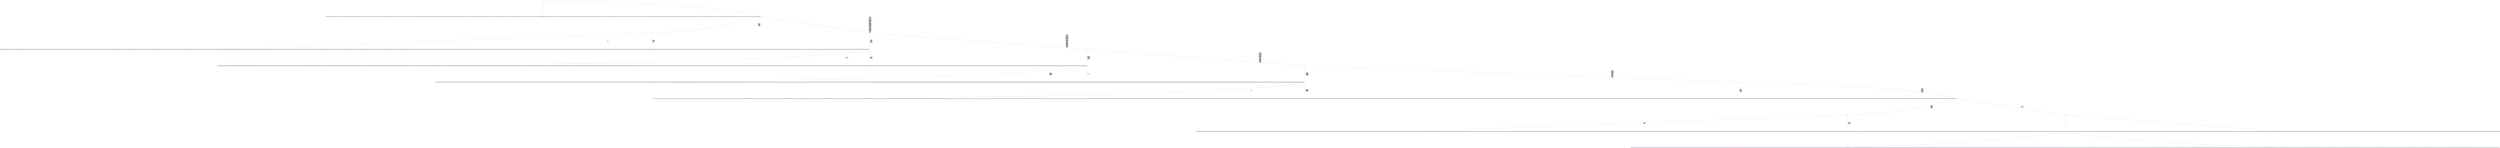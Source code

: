 graph Tree {
node [shape=box, style="filled, rounded",color="black",penwidth="3",fontcolor="black",                 fontname=helvetica] ;
graph [ranksep="0 equally", splines=straight,                 bgcolor=transparent, dpi=200] ;
edge [fontname=helvetica, color=black] ;
0 [label="cleaners and helpers in offices, hotels and other establishments
Prob: accountants:0.0 accounting and bookkeeping clerks:0.0 actors:0.0 administrative and executive secretaries:0.0 advertising and marketing professionals:0.0 advertising and public relations managers:0.0 agricultural and forestry production managers:0.0 agricultural and industrial machinery mechanics and repairers:0.0 agricultural technicians:0.0 air conditioning and refrigeration mechanics:0.0 aircraft engine mechanics and repairers:0.0 aircraft pilots and related associate professionals:0.0 announcers on radio, television and other media:0.0 applications programmers:0.0 archivists and curators:0.0 armed forces occupations, other ranks:0.0 assemblers not elsewhere classified:0.0 audiologists and speech therapists:0.0 authors and related writers:0.0 bakers, pastry-cooks and confectionery makers:0.0 bank tellers and related clerks:0.0 beauticians and related workers:0.0 bookmakers, croupiers and related gaming workers:0.0 bricklayers and related workers:0.0 broadcasting and audio-visual technicians:0.0 building and related electricians:0.0 building architects:0.0 building construction labourers:0.1 bus and tram drivers:0.0 business services agents not elsewhere classified:0.0 business services and administration managers not elsewhere classified:0.0 butchers, fishmongers and related food preparers:0.0 cabinet-makers and related workers:0.0 car, taxi and van drivers:0.0 carpenters and joiners:0.0 cashiers and ticket clerks:0.1 chefs:0.0 chemical engineers:0.0 chemical processing plant controllers:0.0 child care workers:0.0 civil engineering labourers:0.0 civil engineering technicians:0.0 civil engineers:0.0 cleaners and helpers in offices, hotels and other establishments:0.2 clearing and forwarding agents:0.0 clerical support workers not elsewhere classified:0.0 client information workers not elsewhere classified:0.0 commercial sales representatives:0.0 commissioned armed forces officers:0.0 computer network professionals:0.0 concrete placers, concrete finishers and related workers:0.0 conference and event planners:0.0 construction managers:0.0 construction supervisors:0.0 contact centre information clerks:0.0 cooks:0.0 credit and loans officers:0.0 crop farm labourers:0.0 dancers and choreographers:0.0 database and network professionals not elsewhere classified:0.0 dental assistants and therapists:0.0 dentists:0.0 dieticians and nutritionists:0.0 domestic cleaners and helpers:0.1 early childhood educators:0.0 earthmoving and related plant operators:0.0 education managers:0.0 electrical and electronic trades workers:0.0 electrical engineers:0.0 electrical line installers and repairers:0.0 electrical mechanics and fitters:0.0 electronics mechanics and servicers:0.0 engineering professionals not elsewhere classified:0.0 farming, forestry and fisheries advisers:0.0 field crop and vegetable growers:0.0 filing and copying clerks:0.0 finance managers:0.0 financial analysts:0.0 financial and investment advisers:0.0 fire-fighters:0.0 fitness and recreation instructors and program leaders:0.0 floor layers and tile setters:0.0 food and beverage tasters and graders:0.0 food and related products machine operators:0.0 food service counter attendants:0.0 forestry and related workers:0.0 fumigators and other pest and weed controllers:0.0 garbage and recycling collectors:0.0 garden and horticultural labourers:0.0 gardeners, horticultural and nursery growers:0.0 garment and related pattern-makers and cutters:0.0 general office clerks:0.0 geologists and geophysicists:0.0 government social benefits officials:0.0 government tax and excise officials:0.0 hairdressers:0.0 hand packers:0.0 handicraft workers in wood, basketry and related materials:0.0 health associate professionals not elsewhere classified:0.0 health care assistants:0.0 health professionals not elsewhere classified:0.0 health services managers:0.0 heavy truck and lorry drivers:0.0 home-based personal care workers:0.0 hotel managers:0.0 human resource managers:0.0 incinerator and water treatment plant operators:0.0 industrial and production engineers:0.0 information and communications technology installers and servicers:0.0 information and communications technology operations technicians:0.0 information and communications technology service managers:0.0 information and communications technology user support technicians:0.0 insurance representatives:0.0 interior designers and decorators:0.0 jewellery and precious-metal workers:0.0 journalists:0.0 judges:0.0 kitchen helpers:0.0 laundry machine operators:0.0 lawyers:0.0 library clerks:0.0 lifting truck operators:0.0 locomotive engine drivers and related workers:0.0 mail carriers and sorting clerks:0.0 management and organization analysts:0.0 managing directors and chief executives:0.0 manufacturing labourers not elsewhere classified:0.0 manufacturing managers:0.0 manufacturing supervisors:0.0 mathematicians, actuaries and statisticians:0.0 mechanical engineering technicians:0.0 mechanical engineers:0.0 mechanical machinery assemblers:0.0 medical and dental prosthetic technicians:0.0 medical and pathology laboratory technicians:0.0 medical and pharmaceutical technicians:0.0 medical assistants:0.0 medical imaging and therapeutic equipment technicians:0.0 medical records and health information technicians:0.0 messengers, package deliverers and luggage porters:0.0 metal processing plant operators:0.0 metal working machine tool setters and operators:0.0 mineral and stone processing plant operators:0.0 miners and quarriers:0.0 mining engineers, metallurgists and related professionals:0.0 motor vehicle mechanics and repairers:0.0 musicians, singers and composers:0.0 non-commissioned armed forces officers:0.0 nursing associate professionals:0.0 nursing professionals:0.0 odd job persons:0.0 office supervisors:0.0 optometrists and ophthalmic opticians:0.0 packing, bottling and labelling machine operators:0.0 painters and related workers:0.0 paper products machine operators:0.0 paramedical practitioners:0.0 payroll clerks:0.0 personal care workers in health services not elsewhere classified:0.0 personal service workers:0.0 personal services workers not elsewhere classified:0.0 personnel and careers professionals:0.0 pet groomers and animal care workers:0.0 pharmacists:0.0 photographic products machine operators:0.0 physiotherapists:0.0 physiotherapy technicians and assistants:0.0 plumbers and pipe fitters:0.0 police inspectors and detectives:0.0 police officers:0.0 precision-instrument makers and repairers:0.0 primary school teachers:0.0 prison guards:0.0 product graders and testers (excluding foods and beverages):0.0 production clerks:0.0 protective services workers not elsewhere classified:0.0 public relations professionals:0.0 railway brake, signal and switch operators:0.0 real estate agents and property managers:0.0 receptionists (general):0.0 religious associate professionals:0.0 religious professionals:0.0 research and development managers:0.0 restaurant managers:0.0 rubber products machine operators:0.0 sales and marketing managers:0.0 sales demonstrators:0.0 sales workers:0.0 sales workers not elsewhere classified:0.0 secondary education teachers:0.0 securities and finance dealers and brokers:0.0 security guards:0.0 senior government officials:0.0 service station attendants:0.0 sewing machine operators:0.0 sewing, embroidery and related workers:0.0 sheet-metal workers:0.0 ships' deck officers and pilots:0.0 shop sales assistants:0.1 shop supervisors:0.0 social welfare managers:0.0 social work and counselling professionals:0.0 social work associate professionals:0.0 software developers:0.0 special needs teachers:0.0 specialist medical practitioners:0.0 stationary plant and machine operators:0.0 statistical, finance and insurance clerks:0.0 steam engine and boiler operators:0.0 stock clerks:0.0 structural-metal preparers and erectors:0.0 supply, distribution and related managers:0.0 systems administrators:0.0 systems analysts:0.0 teachers' aides:0.0 teaching professionals:0.0 teaching professionals not elsewhere classified:0.0 town and traffic planners:0.0 training and staff development professionals:0.0 translators, interpreters and other linguists:0.0 travel attendants and travel stewards:0.0 typists and word processing operators:0.0 university and higher education teachers:0.0 upholsterers and related workers:0.0 valuers and loss assessors:0.0 vehicle cleaners:0.0 veterinarians:0.0 visual artists:0.0 waiters:0.0 web and multimedia developers:0.0 welders and flamecutters:0.0 well drillers and borers and related workers:0.0 woodworking-machine tool setters and operators:0.0
Frac: 0.14", fillcolor="#bec99a"] ;
1 [label="SPPRES10", fillcolor="#b5b6b4"] ;
2 [label="nursing professionals
Prob: accountants:0.0 accounting and bookkeeping clerks:0.0 actors:0.0 administrative and executive secretaries:0.0 advertising and marketing professionals:0.0 advertising and public relations managers:0.0 agricultural and forestry production managers:0.0 agricultural and industrial machinery mechanics and repairers:0.0 agricultural technicians:0.0 air conditioning and refrigeration mechanics:0.0 aircraft engine mechanics and repairers:0.0 aircraft pilots and related associate professionals:0.0 announcers on radio, television and other media:0.0 applications programmers:0.0 archivists and curators:0.0 armed forces occupations, other ranks:0.0 assemblers not elsewhere classified:0.0 audiologists and speech therapists:0.0 authors and related writers:0.0 bakers, pastry-cooks and confectionery makers:0.0 bank tellers and related clerks:0.0 beauticians and related workers:0.0 bookmakers, croupiers and related gaming workers:0.0 bricklayers and related workers:0.0 broadcasting and audio-visual technicians:0.0 building and related electricians:0.0 building architects:0.0 building construction labourers:0.0 bus and tram drivers:0.0 business services agents not elsewhere classified:0.0 business services and administration managers not elsewhere classified:0.0 butchers, fishmongers and related food preparers:0.0 cabinet-makers and related workers:0.0 car, taxi and van drivers:0.0 carpenters and joiners:0.0 cashiers and ticket clerks:0.0 chefs:0.0 chemical engineers:0.0 chemical processing plant controllers:0.0 child care workers:0.0 civil engineering labourers:0.0 civil engineering technicians:0.0 civil engineers:0.0 cleaners and helpers in offices, hotels and other establishments:0.0 clearing and forwarding agents:0.0 clerical support workers not elsewhere classified:0.0 client information workers not elsewhere classified:0.0 commercial sales representatives:0.0 commissioned armed forces officers:0.0 computer network professionals:0.0 concrete placers, concrete finishers and related workers:0.0 conference and event planners:0.0 construction managers:0.0 construction supervisors:0.0 contact centre information clerks:0.0 cooks:0.0 credit and loans officers:0.0 crop farm labourers:0.0 dancers and choreographers:0.0 database and network professionals not elsewhere classified:0.0 dental assistants and therapists:0.0 dentists:0.0 dieticians and nutritionists:0.0 domestic cleaners and helpers:0.0 early childhood educators:0.0 earthmoving and related plant operators:0.0 education managers:0.0 electrical and electronic trades workers:0.0 electrical engineers:0.0 electrical line installers and repairers:0.0 electrical mechanics and fitters:0.0 electronics mechanics and servicers:0.0 engineering professionals not elsewhere classified:0.0 farming, forestry and fisheries advisers:0.0 field crop and vegetable growers:0.0 filing and copying clerks:0.0 finance managers:0.0 financial analysts:0.0 financial and investment advisers:0.0 fire-fighters:0.0 fitness and recreation instructors and program leaders:0.0 floor layers and tile setters:0.0 food and beverage tasters and graders:0.0 food and related products machine operators:0.0 food service counter attendants:0.0 forestry and related workers:0.0 fumigators and other pest and weed controllers:0.0 garbage and recycling collectors:0.0 garden and horticultural labourers:0.0 gardeners, horticultural and nursery growers:0.0 garment and related pattern-makers and cutters:0.0 general office clerks:0.0 geologists and geophysicists:0.0 government social benefits officials:0.0 government tax and excise officials:0.0 hairdressers:0.0 hand packers:0.0 handicraft workers in wood, basketry and related materials:0.0 health associate professionals not elsewhere classified:0.0 health care assistants:0.0 health professionals not elsewhere classified:0.0 health services managers:0.0 heavy truck and lorry drivers:0.0 home-based personal care workers:0.0 hotel managers:0.0 human resource managers:0.0 incinerator and water treatment plant operators:0.0 industrial and production engineers:0.0 information and communications technology installers and servicers:0.0 information and communications technology operations technicians:0.0 information and communications technology service managers:0.0 information and communications technology user support technicians:0.0 insurance representatives:0.0 interior designers and decorators:0.0 jewellery and precious-metal workers:0.0 journalists:0.0 judges:0.0 kitchen helpers:0.0 laundry machine operators:0.0 lawyers:0.0 library clerks:0.0 lifting truck operators:0.0 locomotive engine drivers and related workers:0.0 mail carriers and sorting clerks:0.0 management and organization analysts:0.0 managing directors and chief executives:0.0 manufacturing labourers not elsewhere classified:0.0 manufacturing managers:0.0 manufacturing supervisors:0.0 mathematicians, actuaries and statisticians:0.0 mechanical engineering technicians:0.0 mechanical engineers:0.0 mechanical machinery assemblers:0.0 medical and dental prosthetic technicians:0.0 medical and pathology laboratory technicians:0.0 medical and pharmaceutical technicians:0.0 medical assistants:0.0 medical imaging and therapeutic equipment technicians:0.0 medical records and health information technicians:0.0 messengers, package deliverers and luggage porters:0.0 metal processing plant operators:0.0 metal working machine tool setters and operators:0.0 mineral and stone processing plant operators:0.0 miners and quarriers:0.0 mining engineers, metallurgists and related professionals:0.0 motor vehicle mechanics and repairers:0.0 musicians, singers and composers:0.0 non-commissioned armed forces officers:0.0 nursing associate professionals:0.0 nursing professionals:0.1 odd job persons:0.0 office supervisors:0.0 optometrists and ophthalmic opticians:0.0 packing, bottling and labelling machine operators:0.0 painters and related workers:0.0 paper products machine operators:0.0 paramedical practitioners:0.0 payroll clerks:0.0 personal care workers in health services not elsewhere classified:0.0 personal service workers:0.0 personal services workers not elsewhere classified:0.0 personnel and careers professionals:0.0 pet groomers and animal care workers:0.0 pharmacists:0.0 photographic products machine operators:0.0 physiotherapists:0.0 physiotherapy technicians and assistants:0.0 plumbers and pipe fitters:0.0 police inspectors and detectives:0.0 police officers:0.0 precision-instrument makers and repairers:0.0 primary school teachers:0.0 prison guards:0.0 product graders and testers (excluding foods and beverages):0.0 production clerks:0.0 protective services workers not elsewhere classified:0.0 public relations professionals:0.0 railway brake, signal and switch operators:0.0 real estate agents and property managers:0.0 receptionists (general):0.0 religious associate professionals:0.0 religious professionals:0.0 research and development managers:0.0 restaurant managers:0.0 rubber products machine operators:0.0 sales and marketing managers:0.0 sales demonstrators:0.0 sales workers:0.0 sales workers not elsewhere classified:0.0 secondary education teachers:0.0 securities and finance dealers and brokers:0.0 security guards:0.0 senior government officials:0.0 service station attendants:0.0 sewing machine operators:0.0 sewing, embroidery and related workers:0.0 sheet-metal workers:0.0 ships' deck officers and pilots:0.0 shop sales assistants:0.0 shop supervisors:0.0 social welfare managers:0.0 social work and counselling professionals:0.0 social work associate professionals:0.0 software developers:0.0 special needs teachers:0.0 specialist medical practitioners:0.0 stationary plant and machine operators:0.0 statistical, finance and insurance clerks:0.0 steam engine and boiler operators:0.0 stock clerks:0.0 structural-metal preparers and erectors:0.0 supply, distribution and related managers:0.0 systems administrators:0.0 systems analysts:0.0 teachers' aides:0.0 teaching professionals:0.0 teaching professionals not elsewhere classified:0.0 town and traffic planners:0.0 training and staff development professionals:0.0 translators, interpreters and other linguists:0.0 travel attendants and travel stewards:0.0 typists and word processing operators:0.0 university and higher education teachers:0.1 upholsterers and related workers:0.0 valuers and loss assessors:0.0 vehicle cleaners:0.0 veterinarians:0.0 visual artists:0.0 waiters:0.0 web and multimedia developers:0.0 welders and flamecutters:0.0 well drillers and borers and related workers:0.0 woodworking-machine tool setters and operators:0.0
Frac: 0.08", fillcolor="#b99bb9"] ;
3 [label="SPIND10", fillcolor="#c09ebb"] ;
4 [label="real estate agents and property managers
Prob: accountants:0.0 accounting and bookkeeping clerks:0.0 actors:0.0 administrative and executive secretaries:0.0 advertising and marketing professionals:0.0 advertising and public relations managers:0.0 agricultural and forestry production managers:0.0 agricultural and industrial machinery mechanics and repairers:0.0 agricultural technicians:0.0 air conditioning and refrigeration mechanics:0.0 aircraft engine mechanics and repairers:0.0 aircraft pilots and related associate professionals:0.0 announcers on radio, television and other media:0.0 applications programmers:0.0 archivists and curators:0.0 armed forces occupations, other ranks:0.0 assemblers not elsewhere classified:0.0 audiologists and speech therapists:0.0 authors and related writers:0.0 bakers, pastry-cooks and confectionery makers:0.0 bank tellers and related clerks:0.0 beauticians and related workers:0.0 bookmakers, croupiers and related gaming workers:0.0 bricklayers and related workers:0.0 broadcasting and audio-visual technicians:0.0 building and related electricians:0.0 building architects:0.0 building construction labourers:0.0 bus and tram drivers:0.0 business services agents not elsewhere classified:0.0 business services and administration managers not elsewhere classified:0.0 butchers, fishmongers and related food preparers:0.0 cabinet-makers and related workers:0.0 car, taxi and van drivers:0.0 carpenters and joiners:0.0 cashiers and ticket clerks:0.0 chefs:0.0 chemical engineers:0.0 chemical processing plant controllers:0.0 child care workers:0.0 civil engineering labourers:0.0 civil engineering technicians:0.0 civil engineers:0.0 cleaners and helpers in offices, hotels and other establishments:0.0 clearing and forwarding agents:0.0 clerical support workers not elsewhere classified:0.0 client information workers not elsewhere classified:0.0 commercial sales representatives:0.0 commissioned armed forces officers:0.0 computer network professionals:0.0 concrete placers, concrete finishers and related workers:0.0 conference and event planners:0.0 construction managers:0.0 construction supervisors:0.0 contact centre information clerks:0.0 cooks:0.0 credit and loans officers:0.0 crop farm labourers:0.0 dancers and choreographers:0.0 database and network professionals not elsewhere classified:0.0 dental assistants and therapists:0.0 dentists:0.0 dieticians and nutritionists:0.0 domestic cleaners and helpers:0.0 early childhood educators:0.0 earthmoving and related plant operators:0.0 education managers:0.0 electrical and electronic trades workers:0.0 electrical engineers:0.0 electrical line installers and repairers:0.0 electrical mechanics and fitters:0.0 electronics mechanics and servicers:0.0 engineering professionals not elsewhere classified:0.0 farming, forestry and fisheries advisers:0.0 field crop and vegetable growers:0.0 filing and copying clerks:0.0 finance managers:0.0 financial analysts:0.0 financial and investment advisers:0.0 fire-fighters:0.0 fitness and recreation instructors and program leaders:0.0 floor layers and tile setters:0.0 food and beverage tasters and graders:0.0 food and related products machine operators:0.0 food service counter attendants:0.0 forestry and related workers:0.0 fumigators and other pest and weed controllers:0.0 garbage and recycling collectors:0.0 garden and horticultural labourers:0.0 gardeners, horticultural and nursery growers:0.0 garment and related pattern-makers and cutters:0.0 general office clerks:0.0 geologists and geophysicists:0.0 government social benefits officials:0.0 government tax and excise officials:0.0 hairdressers:0.0 hand packers:0.0 handicraft workers in wood, basketry and related materials:0.0 health associate professionals not elsewhere classified:0.0 health care assistants:0.0 health professionals not elsewhere classified:0.0 health services managers:0.0 heavy truck and lorry drivers:0.1 home-based personal care workers:0.0 hotel managers:0.0 human resource managers:0.0 incinerator and water treatment plant operators:0.0 industrial and production engineers:0.0 information and communications technology installers and servicers:0.0 information and communications technology operations technicians:0.0 information and communications technology service managers:0.0 information and communications technology user support technicians:0.0 insurance representatives:0.0 interior designers and decorators:0.0 jewellery and precious-metal workers:0.0 journalists:0.0 judges:0.0 kitchen helpers:0.0 laundry machine operators:0.0 lawyers:0.0 library clerks:0.0 lifting truck operators:0.0 locomotive engine drivers and related workers:0.0 mail carriers and sorting clerks:0.0 management and organization analysts:0.0 managing directors and chief executives:0.0 manufacturing labourers not elsewhere classified:0.0 manufacturing managers:0.0 manufacturing supervisors:0.0 mathematicians, actuaries and statisticians:0.0 mechanical engineering technicians:0.0 mechanical engineers:0.0 mechanical machinery assemblers:0.0 medical and dental prosthetic technicians:0.0 medical and pathology laboratory technicians:0.0 medical and pharmaceutical technicians:0.0 medical assistants:0.0 medical imaging and therapeutic equipment technicians:0.0 medical records and health information technicians:0.0 messengers, package deliverers and luggage porters:0.0 metal processing plant operators:0.0 metal working machine tool setters and operators:0.0 mineral and stone processing plant operators:0.0 miners and quarriers:0.0 mining engineers, metallurgists and related professionals:0.0 motor vehicle mechanics and repairers:0.0 musicians, singers and composers:0.0 non-commissioned armed forces officers:0.0 nursing associate professionals:0.0 nursing professionals:0.0 odd job persons:0.0 office supervisors:0.0 optometrists and ophthalmic opticians:0.0 packing, bottling and labelling machine operators:0.0 painters and related workers:0.0 paper products machine operators:0.0 paramedical practitioners:0.0 payroll clerks:0.0 personal care workers in health services not elsewhere classified:0.0 personal service workers:0.0 personal services workers not elsewhere classified:0.0 personnel and careers professionals:0.0 pet groomers and animal care workers:0.0 pharmacists:0.0 photographic products machine operators:0.0 physiotherapists:0.0 physiotherapy technicians and assistants:0.0 plumbers and pipe fitters:0.0 police inspectors and detectives:0.0 police officers:0.0 precision-instrument makers and repairers:0.0 primary school teachers:0.0 prison guards:0.0 product graders and testers (excluding foods and beverages):0.0 production clerks:0.0 protective services workers not elsewhere classified:0.0 public relations professionals:0.0 railway brake, signal and switch operators:0.0 real estate agents and property managers:0.1 receptionists (general):0.0 religious associate professionals:0.0 religious professionals:0.0 research and development managers:0.0 restaurant managers:0.0 rubber products machine operators:0.0 sales and marketing managers:0.0 sales demonstrators:0.0 sales workers:0.0 sales workers not elsewhere classified:0.0 secondary education teachers:0.0 securities and finance dealers and brokers:0.0 security guards:0.0 senior government officials:0.0 service station attendants:0.0 sewing machine operators:0.0 sewing, embroidery and related workers:0.0 sheet-metal workers:0.0 ships' deck officers and pilots:0.0 shop sales assistants:0.0 shop supervisors:0.0 social welfare managers:0.0 social work and counselling professionals:0.0 social work associate professionals:0.0 software developers:0.0 special needs teachers:0.0 specialist medical practitioners:0.0 stationary plant and machine operators:0.0 statistical, finance and insurance clerks:0.0 steam engine and boiler operators:0.0 stock clerks:0.0 structural-metal preparers and erectors:0.0 supply, distribution and related managers:0.0 systems administrators:0.0 systems analysts:0.0 teachers' aides:0.0 teaching professionals:0.0 teaching professionals not elsewhere classified:0.0 town and traffic planners:0.0 training and staff development professionals:0.0 translators, interpreters and other linguists:0.0 travel attendants and travel stewards:0.0 typists and word processing operators:0.0 university and higher education teachers:0.0 upholsterers and related workers:0.0 valuers and loss assessors:0.0 vehicle cleaners:0.0 veterinarians:0.0 visual artists:0.0 waiters:0.0 web and multimedia developers:0.0 welders and flamecutters:0.0 well drillers and borers and related workers:0.0 woodworking-machine tool setters and operators:0.0
Frac: 0.061", fillcolor="#c8a1bd"] ;
5 [label="SPIND10", fillcolor="#b4b3b8"] ;
6 [label="hairdressers
Prob: accountants:0.0 accounting and bookkeeping clerks:0.0 actors:0.0 administrative and executive secretaries:0.0 advertising and marketing professionals:0.0 advertising and public relations managers:0.0 agricultural and forestry production managers:0.0 agricultural and industrial machinery mechanics and repairers:0.0 agricultural technicians:0.0 air conditioning and refrigeration mechanics:0.0 aircraft engine mechanics and repairers:0.0 aircraft pilots and related associate professionals:0.0 announcers on radio, television and other media:0.0 applications programmers:0.0 archivists and curators:0.0 armed forces occupations, other ranks:0.0 assemblers not elsewhere classified:0.0 audiologists and speech therapists:0.0 authors and related writers:0.0 bakers, pastry-cooks and confectionery makers:0.0 bank tellers and related clerks:0.0 beauticians and related workers:0.0 bookmakers, croupiers and related gaming workers:0.0 bricklayers and related workers:0.0 broadcasting and audio-visual technicians:0.0 building and related electricians:0.0 building architects:0.0 building construction labourers:0.0 bus and tram drivers:0.0 business services agents not elsewhere classified:0.0 business services and administration managers not elsewhere classified:0.0 butchers, fishmongers and related food preparers:0.0 cabinet-makers and related workers:0.0 car, taxi and van drivers:0.0 carpenters and joiners:0.0 cashiers and ticket clerks:0.0 chefs:0.0 chemical engineers:0.0 chemical processing plant controllers:0.0 child care workers:0.0 civil engineering labourers:0.0 civil engineering technicians:0.0 civil engineers:0.0 cleaners and helpers in offices, hotels and other establishments:0.0 clearing and forwarding agents:0.0 clerical support workers not elsewhere classified:0.0 client information workers not elsewhere classified:0.0 commercial sales representatives:0.0 commissioned armed forces officers:0.0 computer network professionals:0.0 concrete placers, concrete finishers and related workers:0.0 conference and event planners:0.0 construction managers:0.0 construction supervisors:0.0 contact centre information clerks:0.0 cooks:0.0 credit and loans officers:0.0 crop farm labourers:0.0 dancers and choreographers:0.0 database and network professionals not elsewhere classified:0.0 dental assistants and therapists:0.0 dentists:0.0 dieticians and nutritionists:0.0 domestic cleaners and helpers:0.0 early childhood educators:0.0 earthmoving and related plant operators:0.0 education managers:0.0 electrical and electronic trades workers:0.0 electrical engineers:0.0 electrical line installers and repairers:0.0 electrical mechanics and fitters:0.0 electronics mechanics and servicers:0.0 engineering professionals not elsewhere classified:0.0 farming, forestry and fisheries advisers:0.0 field crop and vegetable growers:0.0 filing and copying clerks:0.0 finance managers:0.0 financial analysts:0.0 financial and investment advisers:0.0 fire-fighters:0.0 fitness and recreation instructors and program leaders:0.0 floor layers and tile setters:0.0 food and beverage tasters and graders:0.0 food and related products machine operators:0.0 food service counter attendants:0.0 forestry and related workers:0.0 fumigators and other pest and weed controllers:0.0 garbage and recycling collectors:0.0 garden and horticultural labourers:0.0 gardeners, horticultural and nursery growers:0.0 garment and related pattern-makers and cutters:0.0 general office clerks:0.0 geologists and geophysicists:0.0 government social benefits officials:0.0 government tax and excise officials:0.0 hairdressers:0.2 hand packers:0.0 handicraft workers in wood, basketry and related materials:0.0 health associate professionals not elsewhere classified:0.0 health care assistants:0.0 health professionals not elsewhere classified:0.0 health services managers:0.0 heavy truck and lorry drivers:0.0 home-based personal care workers:0.0 hotel managers:0.0 human resource managers:0.0 incinerator and water treatment plant operators:0.0 industrial and production engineers:0.0 information and communications technology installers and servicers:0.0 information and communications technology operations technicians:0.0 information and communications technology service managers:0.0 information and communications technology user support technicians:0.0 insurance representatives:0.0 interior designers and decorators:0.0 jewellery and precious-metal workers:0.0 journalists:0.0 judges:0.0 kitchen helpers:0.0 laundry machine operators:0.0 lawyers:0.0 library clerks:0.0 lifting truck operators:0.0 locomotive engine drivers and related workers:0.0 mail carriers and sorting clerks:0.0 management and organization analysts:0.0 managing directors and chief executives:0.0 manufacturing labourers not elsewhere classified:0.0 manufacturing managers:0.0 manufacturing supervisors:0.0 mathematicians, actuaries and statisticians:0.0 mechanical engineering technicians:0.0 mechanical engineers:0.0 mechanical machinery assemblers:0.0 medical and dental prosthetic technicians:0.0 medical and pathology laboratory technicians:0.0 medical and pharmaceutical technicians:0.0 medical assistants:0.1 medical imaging and therapeutic equipment technicians:0.0 medical records and health information technicians:0.0 messengers, package deliverers and luggage porters:0.0 metal processing plant operators:0.0 metal working machine tool setters and operators:0.0 mineral and stone processing plant operators:0.0 miners and quarriers:0.0 mining engineers, metallurgists and related professionals:0.0 motor vehicle mechanics and repairers:0.0 musicians, singers and composers:0.0 non-commissioned armed forces officers:0.0 nursing associate professionals:0.0 nursing professionals:0.0 odd job persons:0.0 office supervisors:0.0 optometrists and ophthalmic opticians:0.0 packing, bottling and labelling machine operators:0.0 painters and related workers:0.0 paper products machine operators:0.0 paramedical practitioners:0.0 payroll clerks:0.0 personal care workers in health services not elsewhere classified:0.0 personal service workers:0.0 personal services workers not elsewhere classified:0.0 personnel and careers professionals:0.0 pet groomers and animal care workers:0.0 pharmacists:0.0 photographic products machine operators:0.0 physiotherapists:0.0 physiotherapy technicians and assistants:0.0 plumbers and pipe fitters:0.0 police inspectors and detectives:0.0 police officers:0.0 precision-instrument makers and repairers:0.0 primary school teachers:0.0 prison guards:0.0 product graders and testers (excluding foods and beverages):0.0 production clerks:0.0 protective services workers not elsewhere classified:0.0 public relations professionals:0.0 railway brake, signal and switch operators:0.0 real estate agents and property managers:0.0 receptionists (general):0.0 religious associate professionals:0.0 religious professionals:0.0 research and development managers:0.0 restaurant managers:0.0 rubber products machine operators:0.0 sales and marketing managers:0.0 sales demonstrators:0.0 sales workers:0.0 sales workers not elsewhere classified:0.0 secondary education teachers:0.0 securities and finance dealers and brokers:0.0 security guards:0.0 senior government officials:0.0 service station attendants:0.0 sewing machine operators:0.0 sewing, embroidery and related workers:0.0 sheet-metal workers:0.0 ships' deck officers and pilots:0.0 shop sales assistants:0.0 shop supervisors:0.0 social welfare managers:0.0 social work and counselling professionals:0.0 social work associate professionals:0.0 software developers:0.0 special needs teachers:0.0 specialist medical practitioners:0.0 stationary plant and machine operators:0.0 statistical, finance and insurance clerks:0.0 steam engine and boiler operators:0.0 stock clerks:0.0 structural-metal preparers and erectors:0.0 supply, distribution and related managers:0.0 systems administrators:0.0 systems analysts:0.0 teachers' aides:0.0 teaching professionals:0.0 teaching professionals not elsewhere classified:0.0 town and traffic planners:0.0 training and staff development professionals:0.0 translators, interpreters and other linguists:0.0 travel attendants and travel stewards:0.0 typists and word processing operators:0.0 university and higher education teachers:0.0 upholsterers and related workers:0.0 valuers and loss assessors:0.0 vehicle cleaners:0.0 veterinarians:0.0 visual artists:0.0 waiters:0.0 web and multimedia developers:0.0 welders and flamecutters:0.0 well drillers and borers and related workers:0.0 woodworking-machine tool setters and operators:0.0
Frac: 0.043", fillcolor="#9eacce"] ;
7 [label="SPIND10", fillcolor="#9cb5d0"] ;
8 [label="health care assistants
Prob: accountants:0.0 accounting and bookkeeping clerks:0.0 actors:0.0 administrative and executive secretaries:0.0 advertising and marketing professionals:0.0 advertising and public relations managers:0.0 agricultural and forestry production managers:0.0 agricultural and industrial machinery mechanics and repairers:0.0 agricultural technicians:0.0 air conditioning and refrigeration mechanics:0.0 aircraft engine mechanics and repairers:0.0 aircraft pilots and related associate professionals:0.0 announcers on radio, television and other media:0.0 applications programmers:0.0 archivists and curators:0.0 armed forces occupations, other ranks:0.0 assemblers not elsewhere classified:0.0 audiologists and speech therapists:0.0 authors and related writers:0.0 bakers, pastry-cooks and confectionery makers:0.0 bank tellers and related clerks:0.0 beauticians and related workers:0.0 bookmakers, croupiers and related gaming workers:0.0 bricklayers and related workers:0.0 broadcasting and audio-visual technicians:0.0 building and related electricians:0.0 building architects:0.0 building construction labourers:0.0 bus and tram drivers:0.0 business services agents not elsewhere classified:0.0 business services and administration managers not elsewhere classified:0.0 butchers, fishmongers and related food preparers:0.0 cabinet-makers and related workers:0.0 car, taxi and van drivers:0.0 carpenters and joiners:0.0 cashiers and ticket clerks:0.0 chefs:0.0 chemical engineers:0.0 chemical processing plant controllers:0.0 child care workers:0.0 civil engineering labourers:0.0 civil engineering technicians:0.0 civil engineers:0.0 cleaners and helpers in offices, hotels and other establishments:0.0 clearing and forwarding agents:0.0 clerical support workers not elsewhere classified:0.0 client information workers not elsewhere classified:0.0 commercial sales representatives:0.0 commissioned armed forces officers:0.0 computer network professionals:0.0 concrete placers, concrete finishers and related workers:0.0 conference and event planners:0.0 construction managers:0.0 construction supervisors:0.0 contact centre information clerks:0.0 cooks:0.0 credit and loans officers:0.0 crop farm labourers:0.0 dancers and choreographers:0.0 database and network professionals not elsewhere classified:0.0 dental assistants and therapists:0.0 dentists:0.0 dieticians and nutritionists:0.0 domestic cleaners and helpers:0.0 early childhood educators:0.0 earthmoving and related plant operators:0.0 education managers:0.0 electrical and electronic trades workers:0.0 electrical engineers:0.0 electrical line installers and repairers:0.0 electrical mechanics and fitters:0.0 electronics mechanics and servicers:0.0 engineering professionals not elsewhere classified:0.0 farming, forestry and fisheries advisers:0.0 field crop and vegetable growers:0.0 filing and copying clerks:0.0 finance managers:0.0 financial analysts:0.0 financial and investment advisers:0.0 fire-fighters:0.0 fitness and recreation instructors and program leaders:0.0 floor layers and tile setters:0.0 food and beverage tasters and graders:0.0 food and related products machine operators:0.0 food service counter attendants:0.0 forestry and related workers:0.0 fumigators and other pest and weed controllers:0.0 garbage and recycling collectors:0.0 garden and horticultural labourers:0.1 gardeners, horticultural and nursery growers:0.0 garment and related pattern-makers and cutters:0.0 general office clerks:0.0 geologists and geophysicists:0.0 government social benefits officials:0.0 government tax and excise officials:0.0 hairdressers:0.0 hand packers:0.0 handicraft workers in wood, basketry and related materials:0.0 health associate professionals not elsewhere classified:0.0 health care assistants:0.2 health professionals not elsewhere classified:0.0 health services managers:0.0 heavy truck and lorry drivers:0.1 home-based personal care workers:0.0 hotel managers:0.0 human resource managers:0.0 incinerator and water treatment plant operators:0.0 industrial and production engineers:0.0 information and communications technology installers and servicers:0.0 information and communications technology operations technicians:0.0 information and communications technology service managers:0.0 information and communications technology user support technicians:0.0 insurance representatives:0.0 interior designers and decorators:0.0 jewellery and precious-metal workers:0.0 journalists:0.0 judges:0.0 kitchen helpers:0.0 laundry machine operators:0.0 lawyers:0.0 library clerks:0.0 lifting truck operators:0.0 locomotive engine drivers and related workers:0.0 mail carriers and sorting clerks:0.0 management and organization analysts:0.0 managing directors and chief executives:0.0 manufacturing labourers not elsewhere classified:0.0 manufacturing managers:0.0 manufacturing supervisors:0.0 mathematicians, actuaries and statisticians:0.0 mechanical engineering technicians:0.0 mechanical engineers:0.0 mechanical machinery assemblers:0.0 medical and dental prosthetic technicians:0.0 medical and pathology laboratory technicians:0.0 medical and pharmaceutical technicians:0.0 medical assistants:0.0 medical imaging and therapeutic equipment technicians:0.0 medical records and health information technicians:0.0 messengers, package deliverers and luggage porters:0.0 metal processing plant operators:0.0 metal working machine tool setters and operators:0.0 mineral and stone processing plant operators:0.0 miners and quarriers:0.0 mining engineers, metallurgists and related professionals:0.0 motor vehicle mechanics and repairers:0.0 musicians, singers and composers:0.0 non-commissioned armed forces officers:0.0 nursing associate professionals:0.0 nursing professionals:0.0 odd job persons:0.0 office supervisors:0.0 optometrists and ophthalmic opticians:0.0 packing, bottling and labelling machine operators:0.0 painters and related workers:0.0 paper products machine operators:0.0 paramedical practitioners:0.0 payroll clerks:0.0 personal care workers in health services not elsewhere classified:0.0 personal service workers:0.0 personal services workers not elsewhere classified:0.0 personnel and careers professionals:0.1 pet groomers and animal care workers:0.0 pharmacists:0.0 photographic products machine operators:0.0 physiotherapists:0.0 physiotherapy technicians and assistants:0.0 plumbers and pipe fitters:0.0 police inspectors and detectives:0.0 police officers:0.0 precision-instrument makers and repairers:0.0 primary school teachers:0.0 prison guards:0.0 product graders and testers (excluding foods and beverages):0.0 production clerks:0.0 protective services workers not elsewhere classified:0.0 public relations professionals:0.0 railway brake, signal and switch operators:0.0 real estate agents and property managers:0.0 receptionists (general):0.0 religious associate professionals:0.0 religious professionals:0.0 research and development managers:0.0 restaurant managers:0.0 rubber products machine operators:0.0 sales and marketing managers:0.0 sales demonstrators:0.0 sales workers:0.0 sales workers not elsewhere classified:0.0 secondary education teachers:0.0 securities and finance dealers and brokers:0.0 security guards:0.0 senior government officials:0.0 service station attendants:0.0 sewing machine operators:0.0 sewing, embroidery and related workers:0.0 sheet-metal workers:0.0 ships' deck officers and pilots:0.0 shop sales assistants:0.0 shop supervisors:0.0 social welfare managers:0.0 social work and counselling professionals:0.0 social work associate professionals:0.0 software developers:0.0 special needs teachers:0.0 specialist medical practitioners:0.0 stationary plant and machine operators:0.0 statistical, finance and insurance clerks:0.0 steam engine and boiler operators:0.0 stock clerks:0.0 structural-metal preparers and erectors:0.0 supply, distribution and related managers:0.0 systems administrators:0.0 systems analysts:0.0 teachers' aides:0.0 teaching professionals:0.0 teaching professionals not elsewhere classified:0.0 town and traffic planners:0.0 training and staff development professionals:0.0 translators, interpreters and other linguists:0.0 travel attendants and travel stewards:0.0 typists and word processing operators:0.0 university and higher education teachers:0.0 upholsterers and related workers:0.0 valuers and loss assessors:0.0 vehicle cleaners:0.0 veterinarians:0.0 visual artists:0.0 waiters:0.0 web and multimedia developers:0.0 welders and flamecutters:0.0 well drillers and borers and related workers:0.0 woodworking-machine tool setters and operators:0.0
Frac: 0.051", fillcolor="#9bbcd3"] ;
9 [label="SPIND10", fillcolor="#b2b7b7"] ;
10 [label="heavy truck and lorry drivers
Prob: accountants:0.0 accounting and bookkeeping clerks:0.0 actors:0.0 administrative and executive secretaries:0.0 advertising and marketing professionals:0.0 advertising and public relations managers:0.0 agricultural and forestry production managers:0.0 agricultural and industrial machinery mechanics and repairers:0.0 agricultural technicians:0.0 air conditioning and refrigeration mechanics:0.0 aircraft engine mechanics and repairers:0.0 aircraft pilots and related associate professionals:0.0 announcers on radio, television and other media:0.0 applications programmers:0.0 archivists and curators:0.0 armed forces occupations, other ranks:0.0 assemblers not elsewhere classified:0.0 audiologists and speech therapists:0.0 authors and related writers:0.0 bakers, pastry-cooks and confectionery makers:0.0 bank tellers and related clerks:0.0 beauticians and related workers:0.0 bookmakers, croupiers and related gaming workers:0.0 bricklayers and related workers:0.0 broadcasting and audio-visual technicians:0.0 building and related electricians:0.0 building architects:0.0 building construction labourers:0.0 bus and tram drivers:0.0 business services agents not elsewhere classified:0.0 business services and administration managers not elsewhere classified:0.1 butchers, fishmongers and related food preparers:0.0 cabinet-makers and related workers:0.0 car, taxi and van drivers:0.0 carpenters and joiners:0.0 cashiers and ticket clerks:0.0 chefs:0.0 chemical engineers:0.0 chemical processing plant controllers:0.0 child care workers:0.0 civil engineering labourers:0.0 civil engineering technicians:0.0 civil engineers:0.0 cleaners and helpers in offices, hotels and other establishments:0.0 clearing and forwarding agents:0.0 clerical support workers not elsewhere classified:0.0 client information workers not elsewhere classified:0.0 commercial sales representatives:0.0 commissioned armed forces officers:0.0 computer network professionals:0.0 concrete placers, concrete finishers and related workers:0.0 conference and event planners:0.0 construction managers:0.0 construction supervisors:0.0 contact centre information clerks:0.0 cooks:0.0 credit and loans officers:0.0 crop farm labourers:0.0 dancers and choreographers:0.0 database and network professionals not elsewhere classified:0.0 dental assistants and therapists:0.0 dentists:0.0 dieticians and nutritionists:0.0 domestic cleaners and helpers:0.0 early childhood educators:0.0 earthmoving and related plant operators:0.0 education managers:0.0 electrical and electronic trades workers:0.0 electrical engineers:0.0 electrical line installers and repairers:0.0 electrical mechanics and fitters:0.0 electronics mechanics and servicers:0.0 engineering professionals not elsewhere classified:0.0 farming, forestry and fisheries advisers:0.0 field crop and vegetable growers:0.0 filing and copying clerks:0.0 finance managers:0.0 financial analysts:0.0 financial and investment advisers:0.0 fire-fighters:0.0 fitness and recreation instructors and program leaders:0.0 floor layers and tile setters:0.0 food and beverage tasters and graders:0.0 food and related products machine operators:0.0 food service counter attendants:0.0 forestry and related workers:0.0 fumigators and other pest and weed controllers:0.0 garbage and recycling collectors:0.0 garden and horticultural labourers:0.0 gardeners, horticultural and nursery growers:0.0 garment and related pattern-makers and cutters:0.0 general office clerks:0.0 geologists and geophysicists:0.0 government social benefits officials:0.0 government tax and excise officials:0.0 hairdressers:0.0 hand packers:0.0 handicraft workers in wood, basketry and related materials:0.0 health associate professionals not elsewhere classified:0.0 health care assistants:0.0 health professionals not elsewhere classified:0.0 health services managers:0.0 heavy truck and lorry drivers:0.2 home-based personal care workers:0.0 hotel managers:0.0 human resource managers:0.0 incinerator and water treatment plant operators:0.0 industrial and production engineers:0.0 information and communications technology installers and servicers:0.0 information and communications technology operations technicians:0.0 information and communications technology service managers:0.0 information and communications technology user support technicians:0.0 insurance representatives:0.0 interior designers and decorators:0.0 jewellery and precious-metal workers:0.0 journalists:0.0 judges:0.0 kitchen helpers:0.0 laundry machine operators:0.0 lawyers:0.0 library clerks:0.0 lifting truck operators:0.0 locomotive engine drivers and related workers:0.0 mail carriers and sorting clerks:0.0 management and organization analysts:0.0 managing directors and chief executives:0.0 manufacturing labourers not elsewhere classified:0.0 manufacturing managers:0.0 manufacturing supervisors:0.0 mathematicians, actuaries and statisticians:0.0 mechanical engineering technicians:0.0 mechanical engineers:0.0 mechanical machinery assemblers:0.0 medical and dental prosthetic technicians:0.0 medical and pathology laboratory technicians:0.0 medical and pharmaceutical technicians:0.0 medical assistants:0.0 medical imaging and therapeutic equipment technicians:0.0 medical records and health information technicians:0.0 messengers, package deliverers and luggage porters:0.0 metal processing plant operators:0.0 metal working machine tool setters and operators:0.0 mineral and stone processing plant operators:0.0 miners and quarriers:0.0 mining engineers, metallurgists and related professionals:0.0 motor vehicle mechanics and repairers:0.0 musicians, singers and composers:0.0 non-commissioned armed forces officers:0.0 nursing associate professionals:0.0 nursing professionals:0.0 odd job persons:0.0 office supervisors:0.0 optometrists and ophthalmic opticians:0.0 packing, bottling and labelling machine operators:0.0 painters and related workers:0.0 paper products machine operators:0.0 paramedical practitioners:0.0 payroll clerks:0.0 personal care workers in health services not elsewhere classified:0.0 personal service workers:0.0 personal services workers not elsewhere classified:0.0 personnel and careers professionals:0.0 pet groomers and animal care workers:0.0 pharmacists:0.0 photographic products machine operators:0.0 physiotherapists:0.0 physiotherapy technicians and assistants:0.0 plumbers and pipe fitters:0.0 police inspectors and detectives:0.0 police officers:0.0 precision-instrument makers and repairers:0.0 primary school teachers:0.0 prison guards:0.0 product graders and testers (excluding foods and beverages):0.0 production clerks:0.0 protective services workers not elsewhere classified:0.0 public relations professionals:0.0 railway brake, signal and switch operators:0.0 real estate agents and property managers:0.0 receptionists (general):0.0 religious associate professionals:0.0 religious professionals:0.0 research and development managers:0.0 restaurant managers:0.0 rubber products machine operators:0.0 sales and marketing managers:0.0 sales demonstrators:0.0 sales workers:0.0 sales workers not elsewhere classified:0.0 secondary education teachers:0.0 securities and finance dealers and brokers:0.0 security guards:0.0 senior government officials:0.0 service station attendants:0.0 sewing machine operators:0.0 sewing, embroidery and related workers:0.0 sheet-metal workers:0.0 ships' deck officers and pilots:0.0 shop sales assistants:0.0 shop supervisors:0.0 social welfare managers:0.0 social work and counselling professionals:0.0 social work associate professionals:0.0 software developers:0.0 special needs teachers:0.0 specialist medical practitioners:0.0 stationary plant and machine operators:0.0 statistical, finance and insurance clerks:0.0 steam engine and boiler operators:0.0 stock clerks:0.0 structural-metal preparers and erectors:0.0 supply, distribution and related managers:0.0 systems administrators:0.0 systems analysts:0.0 teachers' aides:0.0 teaching professionals:0.0 teaching professionals not elsewhere classified:0.0 town and traffic planners:0.0 training and staff development professionals:0.0 translators, interpreters and other linguists:0.0 travel attendants and travel stewards:0.0 typists and word processing operators:0.0 university and higher education teachers:0.0 upholsterers and related workers:0.0 valuers and loss assessors:0.0 vehicle cleaners:0.0 veterinarians:0.0 visual artists:0.0 waiters:0.0 web and multimedia developers:0.0 welders and flamecutters:0.0 well drillers and borers and related workers:0.0 woodworking-machine tool setters and operators:0.0
Frac: 0.067", fillcolor="#b2bcb1"] ;
11 [label="SPIND10", fillcolor="#c5a2ba"] ;
12 [label="primary school teachers
Prob: accountants:0.0 accounting and bookkeeping clerks:0.0 actors:0.0 administrative and executive secretaries:0.0 advertising and marketing professionals:0.0 advertising and public relations managers:0.0 agricultural and forestry production managers:0.0 agricultural and industrial machinery mechanics and repairers:0.0 agricultural technicians:0.0 air conditioning and refrigeration mechanics:0.0 aircraft engine mechanics and repairers:0.0 aircraft pilots and related associate professionals:0.0 announcers on radio, television and other media:0.0 applications programmers:0.0 archivists and curators:0.0 armed forces occupations, other ranks:0.0 assemblers not elsewhere classified:0.0 audiologists and speech therapists:0.0 authors and related writers:0.0 bakers, pastry-cooks and confectionery makers:0.0 bank tellers and related clerks:0.0 beauticians and related workers:0.0 bookmakers, croupiers and related gaming workers:0.0 bricklayers and related workers:0.0 broadcasting and audio-visual technicians:0.0 building and related electricians:0.0 building architects:0.0 building construction labourers:0.0 bus and tram drivers:0.0 business services agents not elsewhere classified:0.0 business services and administration managers not elsewhere classified:0.0 butchers, fishmongers and related food preparers:0.0 cabinet-makers and related workers:0.0 car, taxi and van drivers:0.0 carpenters and joiners:0.0 cashiers and ticket clerks:0.0 chefs:0.0 chemical engineers:0.0 chemical processing plant controllers:0.0 child care workers:0.0 civil engineering labourers:0.0 civil engineering technicians:0.0 civil engineers:0.0 cleaners and helpers in offices, hotels and other establishments:0.0 clearing and forwarding agents:0.0 clerical support workers not elsewhere classified:0.0 client information workers not elsewhere classified:0.0 commercial sales representatives:0.0 commissioned armed forces officers:0.0 computer network professionals:0.0 concrete placers, concrete finishers and related workers:0.0 conference and event planners:0.0 construction managers:0.0 construction supervisors:0.0 contact centre information clerks:0.0 cooks:0.0 credit and loans officers:0.0 crop farm labourers:0.0 dancers and choreographers:0.0 database and network professionals not elsewhere classified:0.0 dental assistants and therapists:0.0 dentists:0.0 dieticians and nutritionists:0.0 domestic cleaners and helpers:0.0 early childhood educators:0.0 earthmoving and related plant operators:0.0 education managers:0.0 electrical and electronic trades workers:0.0 electrical engineers:0.0 electrical line installers and repairers:0.0 electrical mechanics and fitters:0.0 electronics mechanics and servicers:0.0 engineering professionals not elsewhere classified:0.0 farming, forestry and fisheries advisers:0.0 field crop and vegetable growers:0.0 filing and copying clerks:0.0 finance managers:0.0 financial analysts:0.0 financial and investment advisers:0.0 fire-fighters:0.0 fitness and recreation instructors and program leaders:0.0 floor layers and tile setters:0.0 food and beverage tasters and graders:0.0 food and related products machine operators:0.0 food service counter attendants:0.0 forestry and related workers:0.0 fumigators and other pest and weed controllers:0.0 garbage and recycling collectors:0.0 garden and horticultural labourers:0.0 gardeners, horticultural and nursery growers:0.0 garment and related pattern-makers and cutters:0.0 general office clerks:0.0 geologists and geophysicists:0.0 government social benefits officials:0.0 government tax and excise officials:0.0 hairdressers:0.0 hand packers:0.0 handicraft workers in wood, basketry and related materials:0.0 health associate professionals not elsewhere classified:0.0 health care assistants:0.0 health professionals not elsewhere classified:0.0 health services managers:0.0 heavy truck and lorry drivers:0.0 home-based personal care workers:0.0 hotel managers:0.0 human resource managers:0.0 incinerator and water treatment plant operators:0.0 industrial and production engineers:0.0 information and communications technology installers and servicers:0.0 information and communications technology operations technicians:0.0 information and communications technology service managers:0.0 information and communications technology user support technicians:0.0 insurance representatives:0.0 interior designers and decorators:0.0 jewellery and precious-metal workers:0.0 journalists:0.0 judges:0.0 kitchen helpers:0.0 laundry machine operators:0.0 lawyers:0.0 library clerks:0.0 lifting truck operators:0.0 locomotive engine drivers and related workers:0.0 mail carriers and sorting clerks:0.0 management and organization analysts:0.0 managing directors and chief executives:0.0 manufacturing labourers not elsewhere classified:0.0 manufacturing managers:0.0 manufacturing supervisors:0.0 mathematicians, actuaries and statisticians:0.0 mechanical engineering technicians:0.0 mechanical engineers:0.0 mechanical machinery assemblers:0.0 medical and dental prosthetic technicians:0.0 medical and pathology laboratory technicians:0.0 medical and pharmaceutical technicians:0.0 medical assistants:0.0 medical imaging and therapeutic equipment technicians:0.0 medical records and health information technicians:0.0 messengers, package deliverers and luggage porters:0.0 metal processing plant operators:0.0 metal working machine tool setters and operators:0.0 mineral and stone processing plant operators:0.0 miners and quarriers:0.0 mining engineers, metallurgists and related professionals:0.0 motor vehicle mechanics and repairers:0.0 musicians, singers and composers:0.0 non-commissioned armed forces officers:0.0 nursing associate professionals:0.0 nursing professionals:0.0 odd job persons:0.0 office supervisors:0.0 optometrists and ophthalmic opticians:0.0 packing, bottling and labelling machine operators:0.0 painters and related workers:0.0 paper products machine operators:0.0 paramedical practitioners:0.0 payroll clerks:0.0 personal care workers in health services not elsewhere classified:0.0 personal service workers:0.0 personal services workers not elsewhere classified:0.0 personnel and careers professionals:0.0 pet groomers and animal care workers:0.0 pharmacists:0.0 photographic products machine operators:0.0 physiotherapists:0.0 physiotherapy technicians and assistants:0.0 plumbers and pipe fitters:0.0 police inspectors and detectives:0.0 police officers:0.0 precision-instrument makers and repairers:0.0 primary school teachers:0.2 prison guards:0.0 product graders and testers (excluding foods and beverages):0.0 production clerks:0.0 protective services workers not elsewhere classified:0.0 public relations professionals:0.0 railway brake, signal and switch operators:0.0 real estate agents and property managers:0.0 receptionists (general):0.0 religious associate professionals:0.0 religious professionals:0.0 research and development managers:0.0 restaurant managers:0.0 rubber products machine operators:0.0 sales and marketing managers:0.0 sales demonstrators:0.0 sales workers:0.0 sales workers not elsewhere classified:0.0 secondary education teachers:0.2 securities and finance dealers and brokers:0.0 security guards:0.0 senior government officials:0.0 service station attendants:0.0 sewing machine operators:0.0 sewing, embroidery and related workers:0.0 sheet-metal workers:0.0 ships' deck officers and pilots:0.0 shop sales assistants:0.0 shop supervisors:0.0 social welfare managers:0.0 social work and counselling professionals:0.0 social work associate professionals:0.0 software developers:0.0 special needs teachers:0.0 specialist medical practitioners:0.0 stationary plant and machine operators:0.0 statistical, finance and insurance clerks:0.0 steam engine and boiler operators:0.0 stock clerks:0.0 structural-metal preparers and erectors:0.0 supply, distribution and related managers:0.0 systems administrators:0.0 systems analysts:0.0 teachers' aides:0.0 teaching professionals:0.0 teaching professionals not elsewhere classified:0.0 town and traffic planners:0.0 training and staff development professionals:0.0 translators, interpreters and other linguists:0.0 travel attendants and travel stewards:0.0 typists and word processing operators:0.0 university and higher education teachers:0.1 upholsterers and related workers:0.0 valuers and loss assessors:0.0 vehicle cleaners:0.0 veterinarians:0.0 visual artists:0.0 waiters:0.0 web and multimedia developers:0.0 welders and flamecutters:0.0 well drillers and borers and related workers:0.0 woodworking-machine tool setters and operators:0.0
Frac: 0.08", fillcolor="#d48dc2"] ;
13 [label="SPIND10", fillcolor="#b5b7b3"] ;
14 [label="carpenters and joiners
Prob: accountants:0.0 accounting and bookkeeping clerks:0.0 actors:0.0 administrative and executive secretaries:0.0 advertising and marketing professionals:0.0 advertising and public relations managers:0.0 agricultural and forestry production managers:0.0 agricultural and industrial machinery mechanics and repairers:0.0 agricultural technicians:0.0 air conditioning and refrigeration mechanics:0.1 aircraft engine mechanics and repairers:0.0 aircraft pilots and related associate professionals:0.0 announcers on radio, television and other media:0.0 applications programmers:0.0 archivists and curators:0.0 armed forces occupations, other ranks:0.0 assemblers not elsewhere classified:0.0 audiologists and speech therapists:0.0 authors and related writers:0.0 bakers, pastry-cooks and confectionery makers:0.0 bank tellers and related clerks:0.0 beauticians and related workers:0.0 bookmakers, croupiers and related gaming workers:0.0 bricklayers and related workers:0.0 broadcasting and audio-visual technicians:0.0 building and related electricians:0.0 building architects:0.0 building construction labourers:0.0 bus and tram drivers:0.0 business services agents not elsewhere classified:0.0 business services and administration managers not elsewhere classified:0.1 butchers, fishmongers and related food preparers:0.0 cabinet-makers and related workers:0.0 car, taxi and van drivers:0.0 carpenters and joiners:0.1 cashiers and ticket clerks:0.0 chefs:0.0 chemical engineers:0.0 chemical processing plant controllers:0.0 child care workers:0.0 civil engineering labourers:0.0 civil engineering technicians:0.0 civil engineers:0.0 cleaners and helpers in offices, hotels and other establishments:0.0 clearing and forwarding agents:0.0 clerical support workers not elsewhere classified:0.0 client information workers not elsewhere classified:0.0 commercial sales representatives:0.0 commissioned armed forces officers:0.0 computer network professionals:0.0 concrete placers, concrete finishers and related workers:0.0 conference and event planners:0.0 construction managers:0.1 construction supervisors:0.1 contact centre information clerks:0.0 cooks:0.0 credit and loans officers:0.0 crop farm labourers:0.0 dancers and choreographers:0.0 database and network professionals not elsewhere classified:0.0 dental assistants and therapists:0.0 dentists:0.0 dieticians and nutritionists:0.0 domestic cleaners and helpers:0.0 early childhood educators:0.0 earthmoving and related plant operators:0.0 education managers:0.0 electrical and electronic trades workers:0.0 electrical engineers:0.0 electrical line installers and repairers:0.0 electrical mechanics and fitters:0.0 electronics mechanics and servicers:0.0 engineering professionals not elsewhere classified:0.0 farming, forestry and fisheries advisers:0.0 field crop and vegetable growers:0.0 filing and copying clerks:0.0 finance managers:0.0 financial analysts:0.0 financial and investment advisers:0.0 fire-fighters:0.0 fitness and recreation instructors and program leaders:0.0 floor layers and tile setters:0.0 food and beverage tasters and graders:0.0 food and related products machine operators:0.0 food service counter attendants:0.0 forestry and related workers:0.0 fumigators and other pest and weed controllers:0.0 garbage and recycling collectors:0.0 garden and horticultural labourers:0.0 gardeners, horticultural and nursery growers:0.0 garment and related pattern-makers and cutters:0.0 general office clerks:0.0 geologists and geophysicists:0.0 government social benefits officials:0.0 government tax and excise officials:0.0 hairdressers:0.0 hand packers:0.0 handicraft workers in wood, basketry and related materials:0.0 health associate professionals not elsewhere classified:0.0 health care assistants:0.0 health professionals not elsewhere classified:0.0 health services managers:0.0 heavy truck and lorry drivers:0.1 home-based personal care workers:0.0 hotel managers:0.0 human resource managers:0.0 incinerator and water treatment plant operators:0.0 industrial and production engineers:0.0 information and communications technology installers and servicers:0.0 information and communications technology operations technicians:0.0 information and communications technology service managers:0.0 information and communications technology user support technicians:0.0 insurance representatives:0.0 interior designers and decorators:0.0 jewellery and precious-metal workers:0.0 journalists:0.0 judges:0.0 kitchen helpers:0.0 laundry machine operators:0.0 lawyers:0.0 library clerks:0.0 lifting truck operators:0.0 locomotive engine drivers and related workers:0.0 mail carriers and sorting clerks:0.0 management and organization analysts:0.0 managing directors and chief executives:0.1 manufacturing labourers not elsewhere classified:0.0 manufacturing managers:0.0 manufacturing supervisors:0.0 mathematicians, actuaries and statisticians:0.0 mechanical engineering technicians:0.0 mechanical engineers:0.0 mechanical machinery assemblers:0.0 medical and dental prosthetic technicians:0.0 medical and pathology laboratory technicians:0.0 medical and pharmaceutical technicians:0.0 medical assistants:0.0 medical imaging and therapeutic equipment technicians:0.0 medical records and health information technicians:0.0 messengers, package deliverers and luggage porters:0.0 metal processing plant operators:0.0 metal working machine tool setters and operators:0.0 mineral and stone processing plant operators:0.0 miners and quarriers:0.0 mining engineers, metallurgists and related professionals:0.0 motor vehicle mechanics and repairers:0.0 musicians, singers and composers:0.0 non-commissioned armed forces officers:0.0 nursing associate professionals:0.0 nursing professionals:0.0 odd job persons:0.0 office supervisors:0.0 optometrists and ophthalmic opticians:0.0 packing, bottling and labelling machine operators:0.0 painters and related workers:0.0 paper products machine operators:0.0 paramedical practitioners:0.0 payroll clerks:0.0 personal care workers in health services not elsewhere classified:0.0 personal service workers:0.0 personal services workers not elsewhere classified:0.0 personnel and careers professionals:0.0 pet groomers and animal care workers:0.0 pharmacists:0.0 photographic products machine operators:0.0 physiotherapists:0.0 physiotherapy technicians and assistants:0.0 plumbers and pipe fitters:0.0 police inspectors and detectives:0.0 police officers:0.0 precision-instrument makers and repairers:0.0 primary school teachers:0.0 prison guards:0.0 product graders and testers (excluding foods and beverages):0.0 production clerks:0.0 protective services workers not elsewhere classified:0.0 public relations professionals:0.0 railway brake, signal and switch operators:0.0 real estate agents and property managers:0.0 receptionists (general):0.0 religious associate professionals:0.0 religious professionals:0.0 research and development managers:0.0 restaurant managers:0.0 rubber products machine operators:0.0 sales and marketing managers:0.0 sales demonstrators:0.0 sales workers:0.0 sales workers not elsewhere classified:0.0 secondary education teachers:0.0 securities and finance dealers and brokers:0.0 security guards:0.0 senior government officials:0.0 service station attendants:0.0 sewing machine operators:0.0 sewing, embroidery and related workers:0.0 sheet-metal workers:0.0 ships' deck officers and pilots:0.0 shop sales assistants:0.0 shop supervisors:0.0 social welfare managers:0.0 social work and counselling professionals:0.0 social work associate professionals:0.0 software developers:0.0 special needs teachers:0.0 specialist medical practitioners:0.0 stationary plant and machine operators:0.0 statistical, finance and insurance clerks:0.0 steam engine and boiler operators:0.0 stock clerks:0.0 structural-metal preparers and erectors:0.0 supply, distribution and related managers:0.0 systems administrators:0.0 systems analysts:0.0 teachers' aides:0.0 teaching professionals:0.0 teaching professionals not elsewhere classified:0.0 town and traffic planners:0.0 training and staff development professionals:0.0 translators, interpreters and other linguists:0.0 travel attendants and travel stewards:0.0 typists and word processing operators:0.0 university and higher education teachers:0.0 upholsterers and related workers:0.0 valuers and loss assessors:0.0 vehicle cleaners:0.0 veterinarians:0.0 visual artists:0.0 waiters:0.0 web and multimedia developers:0.0 welders and flamecutters:0.0 well drillers and borers and related workers:0.0 woodworking-machine tool setters and operators:0.0
Frac: 0.046", fillcolor="#b1dc92"] ;
15 [label="SPIND10", fillcolor="#b1c9a4"] ;
16 [label="insurance representatives
Prob: accountants:0.0 accounting and bookkeeping clerks:0.0 actors:0.0 administrative and executive secretaries:0.1 advertising and marketing professionals:0.0 advertising and public relations managers:0.0 agricultural and forestry production managers:0.0 agricultural and industrial machinery mechanics and repairers:0.0 agricultural technicians:0.0 air conditioning and refrigeration mechanics:0.0 aircraft engine mechanics and repairers:0.0 aircraft pilots and related associate professionals:0.0 announcers on radio, television and other media:0.0 applications programmers:0.0 archivists and curators:0.0 armed forces occupations, other ranks:0.0 assemblers not elsewhere classified:0.0 audiologists and speech therapists:0.0 authors and related writers:0.0 bakers, pastry-cooks and confectionery makers:0.0 bank tellers and related clerks:0.0 beauticians and related workers:0.0 bookmakers, croupiers and related gaming workers:0.0 bricklayers and related workers:0.0 broadcasting and audio-visual technicians:0.0 building and related electricians:0.0 building architects:0.0 building construction labourers:0.0 bus and tram drivers:0.0 business services agents not elsewhere classified:0.0 business services and administration managers not elsewhere classified:0.0 butchers, fishmongers and related food preparers:0.0 cabinet-makers and related workers:0.0 car, taxi and van drivers:0.0 carpenters and joiners:0.0 cashiers and ticket clerks:0.0 chefs:0.0 chemical engineers:0.0 chemical processing plant controllers:0.0 child care workers:0.0 civil engineering labourers:0.0 civil engineering technicians:0.0 civil engineers:0.0 cleaners and helpers in offices, hotels and other establishments:0.0 clearing and forwarding agents:0.0 clerical support workers not elsewhere classified:0.0 client information workers not elsewhere classified:0.0 commercial sales representatives:0.0 commissioned armed forces officers:0.0 computer network professionals:0.0 concrete placers, concrete finishers and related workers:0.0 conference and event planners:0.0 construction managers:0.0 construction supervisors:0.0 contact centre information clerks:0.0 cooks:0.0 credit and loans officers:0.0 crop farm labourers:0.0 dancers and choreographers:0.0 database and network professionals not elsewhere classified:0.0 dental assistants and therapists:0.0 dentists:0.0 dieticians and nutritionists:0.0 domestic cleaners and helpers:0.0 early childhood educators:0.0 earthmoving and related plant operators:0.0 education managers:0.0 electrical and electronic trades workers:0.0 electrical engineers:0.0 electrical line installers and repairers:0.0 electrical mechanics and fitters:0.0 electronics mechanics and servicers:0.0 engineering professionals not elsewhere classified:0.0 farming, forestry and fisheries advisers:0.0 field crop and vegetable growers:0.0 filing and copying clerks:0.0 finance managers:0.0 financial analysts:0.0 financial and investment advisers:0.0 fire-fighters:0.0 fitness and recreation instructors and program leaders:0.0 floor layers and tile setters:0.0 food and beverage tasters and graders:0.0 food and related products machine operators:0.0 food service counter attendants:0.0 forestry and related workers:0.0 fumigators and other pest and weed controllers:0.0 garbage and recycling collectors:0.0 garden and horticultural labourers:0.0 gardeners, horticultural and nursery growers:0.0 garment and related pattern-makers and cutters:0.0 general office clerks:0.0 geologists and geophysicists:0.0 government social benefits officials:0.0 government tax and excise officials:0.0 hairdressers:0.0 hand packers:0.0 handicraft workers in wood, basketry and related materials:0.0 health associate professionals not elsewhere classified:0.0 health care assistants:0.0 health professionals not elsewhere classified:0.0 health services managers:0.0 heavy truck and lorry drivers:0.0 home-based personal care workers:0.0 hotel managers:0.0 human resource managers:0.0 incinerator and water treatment plant operators:0.0 industrial and production engineers:0.0 information and communications technology installers and servicers:0.0 information and communications technology operations technicians:0.0 information and communications technology service managers:0.0 information and communications technology user support technicians:0.0 insurance representatives:0.1 interior designers and decorators:0.0 jewellery and precious-metal workers:0.0 journalists:0.0 judges:0.0 kitchen helpers:0.0 laundry machine operators:0.0 lawyers:0.0 library clerks:0.0 lifting truck operators:0.0 locomotive engine drivers and related workers:0.0 mail carriers and sorting clerks:0.0 management and organization analysts:0.0 managing directors and chief executives:0.0 manufacturing labourers not elsewhere classified:0.0 manufacturing managers:0.0 manufacturing supervisors:0.0 mathematicians, actuaries and statisticians:0.0 mechanical engineering technicians:0.0 mechanical engineers:0.0 mechanical machinery assemblers:0.0 medical and dental prosthetic technicians:0.0 medical and pathology laboratory technicians:0.0 medical and pharmaceutical technicians:0.0 medical assistants:0.0 medical imaging and therapeutic equipment technicians:0.0 medical records and health information technicians:0.0 messengers, package deliverers and luggage porters:0.0 metal processing plant operators:0.0 metal working machine tool setters and operators:0.0 mineral and stone processing plant operators:0.0 miners and quarriers:0.0 mining engineers, metallurgists and related professionals:0.0 motor vehicle mechanics and repairers:0.0 musicians, singers and composers:0.0 non-commissioned armed forces officers:0.0 nursing associate professionals:0.0 nursing professionals:0.0 odd job persons:0.0 office supervisors:0.0 optometrists and ophthalmic opticians:0.0 packing, bottling and labelling machine operators:0.0 painters and related workers:0.0 paper products machine operators:0.0 paramedical practitioners:0.0 payroll clerks:0.0 personal care workers in health services not elsewhere classified:0.0 personal service workers:0.0 personal services workers not elsewhere classified:0.0 personnel and careers professionals:0.0 pet groomers and animal care workers:0.0 pharmacists:0.0 photographic products machine operators:0.0 physiotherapists:0.0 physiotherapy technicians and assistants:0.0 plumbers and pipe fitters:0.0 police inspectors and detectives:0.0 police officers:0.0 precision-instrument makers and repairers:0.0 primary school teachers:0.0 prison guards:0.0 product graders and testers (excluding foods and beverages):0.0 production clerks:0.0 protective services workers not elsewhere classified:0.0 public relations professionals:0.0 railway brake, signal and switch operators:0.0 real estate agents and property managers:0.0 receptionists (general):0.0 religious associate professionals:0.0 religious professionals:0.0 research and development managers:0.0 restaurant managers:0.0 rubber products machine operators:0.0 sales and marketing managers:0.0 sales demonstrators:0.0 sales workers:0.0 sales workers not elsewhere classified:0.0 secondary education teachers:0.0 securities and finance dealers and brokers:0.0 security guards:0.0 senior government officials:0.0 service station attendants:0.0 sewing machine operators:0.0 sewing, embroidery and related workers:0.0 sheet-metal workers:0.0 ships' deck officers and pilots:0.0 shop sales assistants:0.0 shop supervisors:0.0 social welfare managers:0.0 social work and counselling professionals:0.0 social work associate professionals:0.0 software developers:0.0 special needs teachers:0.0 specialist medical practitioners:0.0 stationary plant and machine operators:0.0 statistical, finance and insurance clerks:0.0 steam engine and boiler operators:0.0 stock clerks:0.0 structural-metal preparers and erectors:0.0 supply, distribution and related managers:0.0 systems administrators:0.0 systems analysts:0.0 teachers' aides:0.0 teaching professionals:0.0 teaching professionals not elsewhere classified:0.0 town and traffic planners:0.0 training and staff development professionals:0.0 translators, interpreters and other linguists:0.0 travel attendants and travel stewards:0.0 typists and word processing operators:0.0 university and higher education teachers:0.0 upholsterers and related workers:0.0 valuers and loss assessors:0.0 vehicle cleaners:0.0 veterinarians:0.0 visual artists:0.0 waiters:0.0 web and multimedia developers:0.0 welders and flamecutters:0.0 well drillers and borers and related workers:0.0 woodworking-machine tool setters and operators:0.0
Frac: 0.054", fillcolor="#b1b9b3"] ;
17 [label="SPIND10", fillcolor="#b0bdb1"] ;
18 [label="accountants
Prob: accountants:0.1 accounting and bookkeeping clerks:0.0 actors:0.0 administrative and executive secretaries:0.0 advertising and marketing professionals:0.0 advertising and public relations managers:0.0 agricultural and forestry production managers:0.0 agricultural and industrial machinery mechanics and repairers:0.0 agricultural technicians:0.0 air conditioning and refrigeration mechanics:0.0 aircraft engine mechanics and repairers:0.0 aircraft pilots and related associate professionals:0.0 announcers on radio, television and other media:0.0 applications programmers:0.0 archivists and curators:0.0 armed forces occupations, other ranks:0.0 assemblers not elsewhere classified:0.0 audiologists and speech therapists:0.0 authors and related writers:0.0 bakers, pastry-cooks and confectionery makers:0.0 bank tellers and related clerks:0.0 beauticians and related workers:0.0 bookmakers, croupiers and related gaming workers:0.0 bricklayers and related workers:0.0 broadcasting and audio-visual technicians:0.0 building and related electricians:0.0 building architects:0.0 building construction labourers:0.0 bus and tram drivers:0.0 business services agents not elsewhere classified:0.0 business services and administration managers not elsewhere classified:0.1 butchers, fishmongers and related food preparers:0.0 cabinet-makers and related workers:0.0 car, taxi and van drivers:0.0 carpenters and joiners:0.0 cashiers and ticket clerks:0.0 chefs:0.0 chemical engineers:0.0 chemical processing plant controllers:0.0 child care workers:0.0 civil engineering labourers:0.0 civil engineering technicians:0.0 civil engineers:0.0 cleaners and helpers in offices, hotels and other establishments:0.0 clearing and forwarding agents:0.0 clerical support workers not elsewhere classified:0.0 client information workers not elsewhere classified:0.0 commercial sales representatives:0.0 commissioned armed forces officers:0.0 computer network professionals:0.0 concrete placers, concrete finishers and related workers:0.0 conference and event planners:0.0 construction managers:0.0 construction supervisors:0.0 contact centre information clerks:0.0 cooks:0.0 credit and loans officers:0.0 crop farm labourers:0.0 dancers and choreographers:0.0 database and network professionals not elsewhere classified:0.0 dental assistants and therapists:0.0 dentists:0.0 dieticians and nutritionists:0.0 domestic cleaners and helpers:0.0 early childhood educators:0.0 earthmoving and related plant operators:0.0 education managers:0.0 electrical and electronic trades workers:0.0 electrical engineers:0.0 electrical line installers and repairers:0.0 electrical mechanics and fitters:0.0 electronics mechanics and servicers:0.0 engineering professionals not elsewhere classified:0.0 farming, forestry and fisheries advisers:0.0 field crop and vegetable growers:0.0 filing and copying clerks:0.0 finance managers:0.0 financial analysts:0.0 financial and investment advisers:0.0 fire-fighters:0.0 fitness and recreation instructors and program leaders:0.0 floor layers and tile setters:0.0 food and beverage tasters and graders:0.0 food and related products machine operators:0.0 food service counter attendants:0.0 forestry and related workers:0.0 fumigators and other pest and weed controllers:0.0 garbage and recycling collectors:0.0 garden and horticultural labourers:0.0 gardeners, horticultural and nursery growers:0.0 garment and related pattern-makers and cutters:0.0 general office clerks:0.0 geologists and geophysicists:0.0 government social benefits officials:0.0 government tax and excise officials:0.0 hairdressers:0.0 hand packers:0.0 handicraft workers in wood, basketry and related materials:0.0 health associate professionals not elsewhere classified:0.0 health care assistants:0.0 health professionals not elsewhere classified:0.0 health services managers:0.0 heavy truck and lorry drivers:0.0 home-based personal care workers:0.0 hotel managers:0.0 human resource managers:0.0 incinerator and water treatment plant operators:0.0 industrial and production engineers:0.0 information and communications technology installers and servicers:0.0 information and communications technology operations technicians:0.0 information and communications technology service managers:0.0 information and communications technology user support technicians:0.0 insurance representatives:0.0 interior designers and decorators:0.0 jewellery and precious-metal workers:0.0 journalists:0.0 judges:0.0 kitchen helpers:0.0 laundry machine operators:0.0 lawyers:0.0 library clerks:0.0 lifting truck operators:0.0 locomotive engine drivers and related workers:0.0 mail carriers and sorting clerks:0.0 management and organization analysts:0.0 managing directors and chief executives:0.0 manufacturing labourers not elsewhere classified:0.0 manufacturing managers:0.0 manufacturing supervisors:0.0 mathematicians, actuaries and statisticians:0.0 mechanical engineering technicians:0.0 mechanical engineers:0.0 mechanical machinery assemblers:0.0 medical and dental prosthetic technicians:0.0 medical and pathology laboratory technicians:0.0 medical and pharmaceutical technicians:0.0 medical assistants:0.0 medical imaging and therapeutic equipment technicians:0.0 medical records and health information technicians:0.0 messengers, package deliverers and luggage porters:0.0 metal processing plant operators:0.0 metal working machine tool setters and operators:0.0 mineral and stone processing plant operators:0.0 miners and quarriers:0.0 mining engineers, metallurgists and related professionals:0.0 motor vehicle mechanics and repairers:0.0 musicians, singers and composers:0.0 non-commissioned armed forces officers:0.0 nursing associate professionals:0.0 nursing professionals:0.0 odd job persons:0.0 office supervisors:0.0 optometrists and ophthalmic opticians:0.0 packing, bottling and labelling machine operators:0.0 painters and related workers:0.0 paper products machine operators:0.0 paramedical practitioners:0.0 payroll clerks:0.0 personal care workers in health services not elsewhere classified:0.0 personal service workers:0.0 personal services workers not elsewhere classified:0.0 personnel and careers professionals:0.0 pet groomers and animal care workers:0.0 pharmacists:0.0 photographic products machine operators:0.0 physiotherapists:0.0 physiotherapy technicians and assistants:0.0 plumbers and pipe fitters:0.0 police inspectors and detectives:0.0 police officers:0.0 precision-instrument makers and repairers:0.0 primary school teachers:0.0 prison guards:0.0 product graders and testers (excluding foods and beverages):0.0 production clerks:0.0 protective services workers not elsewhere classified:0.0 public relations professionals:0.0 railway brake, signal and switch operators:0.0 real estate agents and property managers:0.0 receptionists (general):0.0 religious associate professionals:0.0 religious professionals:0.0 research and development managers:0.0 restaurant managers:0.0 rubber products machine operators:0.0 sales and marketing managers:0.0 sales demonstrators:0.0 sales workers:0.0 sales workers not elsewhere classified:0.0 secondary education teachers:0.0 securities and finance dealers and brokers:0.0 security guards:0.0 senior government officials:0.0 service station attendants:0.0 sewing machine operators:0.0 sewing, embroidery and related workers:0.0 sheet-metal workers:0.0 ships' deck officers and pilots:0.0 shop sales assistants:0.0 shop supervisors:0.0 social welfare managers:0.0 social work and counselling professionals:0.0 social work associate professionals:0.0 software developers:0.0 special needs teachers:0.0 specialist medical practitioners:0.0 stationary plant and machine operators:0.0 statistical, finance and insurance clerks:0.0 steam engine and boiler operators:0.0 stock clerks:0.0 structural-metal preparers and erectors:0.0 supply, distribution and related managers:0.0 systems administrators:0.0 systems analysts:0.0 teachers' aides:0.0 teaching professionals:0.0 teaching professionals not elsewhere classified:0.0 town and traffic planners:0.0 training and staff development professionals:0.0 translators, interpreters and other linguists:0.0 travel attendants and travel stewards:0.0 typists and word processing operators:0.0 university and higher education teachers:0.0 upholsterers and related workers:0.0 valuers and loss assessors:0.0 vehicle cleaners:0.0 veterinarians:0.0 visual artists:0.0 waiters:0.0 web and multimedia developers:0.0 welders and flamecutters:0.0 well drillers and borers and related workers:0.0 woodworking-machine tool setters and operators:0.0
Frac: 0.082", fillcolor="#b5c2a8"] ;
19 [label="SPIND10", fillcolor="#b0bab5"] ;
20 [label="cooks
Prob: accountants:0.0 accounting and bookkeeping clerks:0.0 actors:0.0 administrative and executive secretaries:0.0 advertising and marketing professionals:0.0 advertising and public relations managers:0.0 agricultural and forestry production managers:0.0 agricultural and industrial machinery mechanics and repairers:0.0 agricultural technicians:0.0 air conditioning and refrigeration mechanics:0.0 aircraft engine mechanics and repairers:0.0 aircraft pilots and related associate professionals:0.0 announcers on radio, television and other media:0.0 applications programmers:0.0 archivists and curators:0.0 armed forces occupations, other ranks:0.0 assemblers not elsewhere classified:0.0 audiologists and speech therapists:0.0 authors and related writers:0.0 bakers, pastry-cooks and confectionery makers:0.0 bank tellers and related clerks:0.0 beauticians and related workers:0.0 bookmakers, croupiers and related gaming workers:0.0 bricklayers and related workers:0.0 broadcasting and audio-visual technicians:0.0 building and related electricians:0.0 building architects:0.0 building construction labourers:0.0 bus and tram drivers:0.0 business services agents not elsewhere classified:0.0 business services and administration managers not elsewhere classified:0.0 butchers, fishmongers and related food preparers:0.0 cabinet-makers and related workers:0.0 car, taxi and van drivers:0.0 carpenters and joiners:0.0 cashiers and ticket clerks:0.0 chefs:0.0 chemical engineers:0.0 chemical processing plant controllers:0.0 child care workers:0.0 civil engineering labourers:0.0 civil engineering technicians:0.0 civil engineers:0.0 cleaners and helpers in offices, hotels and other establishments:0.0 clearing and forwarding agents:0.0 clerical support workers not elsewhere classified:0.0 client information workers not elsewhere classified:0.0 commercial sales representatives:0.0 commissioned armed forces officers:0.0 computer network professionals:0.0 concrete placers, concrete finishers and related workers:0.0 conference and event planners:0.0 construction managers:0.0 construction supervisors:0.0 contact centre information clerks:0.0 cooks:0.2 credit and loans officers:0.0 crop farm labourers:0.0 dancers and choreographers:0.0 database and network professionals not elsewhere classified:0.0 dental assistants and therapists:0.0 dentists:0.0 dieticians and nutritionists:0.0 domestic cleaners and helpers:0.0 early childhood educators:0.0 earthmoving and related plant operators:0.0 education managers:0.0 electrical and electronic trades workers:0.0 electrical engineers:0.0 electrical line installers and repairers:0.0 electrical mechanics and fitters:0.0 electronics mechanics and servicers:0.0 engineering professionals not elsewhere classified:0.0 farming, forestry and fisheries advisers:0.0 field crop and vegetable growers:0.0 filing and copying clerks:0.0 finance managers:0.0 financial analysts:0.0 financial and investment advisers:0.0 fire-fighters:0.0 fitness and recreation instructors and program leaders:0.0 floor layers and tile setters:0.0 food and beverage tasters and graders:0.0 food and related products machine operators:0.0 food service counter attendants:0.0 forestry and related workers:0.0 fumigators and other pest and weed controllers:0.0 garbage and recycling collectors:0.0 garden and horticultural labourers:0.0 gardeners, horticultural and nursery growers:0.0 garment and related pattern-makers and cutters:0.0 general office clerks:0.0 geologists and geophysicists:0.0 government social benefits officials:0.0 government tax and excise officials:0.0 hairdressers:0.0 hand packers:0.0 handicraft workers in wood, basketry and related materials:0.0 health associate professionals not elsewhere classified:0.0 health care assistants:0.0 health professionals not elsewhere classified:0.0 health services managers:0.0 heavy truck and lorry drivers:0.1 home-based personal care workers:0.0 hotel managers:0.0 human resource managers:0.0 incinerator and water treatment plant operators:0.0 industrial and production engineers:0.0 information and communications technology installers and servicers:0.0 information and communications technology operations technicians:0.0 information and communications technology service managers:0.0 information and communications technology user support technicians:0.0 insurance representatives:0.0 interior designers and decorators:0.0 jewellery and precious-metal workers:0.0 journalists:0.0 judges:0.0 kitchen helpers:0.0 laundry machine operators:0.0 lawyers:0.1 library clerks:0.0 lifting truck operators:0.0 locomotive engine drivers and related workers:0.0 mail carriers and sorting clerks:0.0 management and organization analysts:0.0 managing directors and chief executives:0.0 manufacturing labourers not elsewhere classified:0.0 manufacturing managers:0.0 manufacturing supervisors:0.0 mathematicians, actuaries and statisticians:0.0 mechanical engineering technicians:0.0 mechanical engineers:0.0 mechanical machinery assemblers:0.0 medical and dental prosthetic technicians:0.0 medical and pathology laboratory technicians:0.0 medical and pharmaceutical technicians:0.0 medical assistants:0.0 medical imaging and therapeutic equipment technicians:0.0 medical records and health information technicians:0.0 messengers, package deliverers and luggage porters:0.0 metal processing plant operators:0.0 metal working machine tool setters and operators:0.0 mineral and stone processing plant operators:0.0 miners and quarriers:0.0 mining engineers, metallurgists and related professionals:0.0 motor vehicle mechanics and repairers:0.0 musicians, singers and composers:0.0 non-commissioned armed forces officers:0.0 nursing associate professionals:0.0 nursing professionals:0.0 odd job persons:0.0 office supervisors:0.0 optometrists and ophthalmic opticians:0.0 packing, bottling and labelling machine operators:0.0 painters and related workers:0.0 paper products machine operators:0.0 paramedical practitioners:0.0 payroll clerks:0.0 personal care workers in health services not elsewhere classified:0.0 personal service workers:0.0 personal services workers not elsewhere classified:0.0 personnel and careers professionals:0.0 pet groomers and animal care workers:0.0 pharmacists:0.0 photographic products machine operators:0.0 physiotherapists:0.0 physiotherapy technicians and assistants:0.0 plumbers and pipe fitters:0.0 police inspectors and detectives:0.1 police officers:0.0 precision-instrument makers and repairers:0.0 primary school teachers:0.0 prison guards:0.0 product graders and testers (excluding foods and beverages):0.0 production clerks:0.0 protective services workers not elsewhere classified:0.0 public relations professionals:0.0 railway brake, signal and switch operators:0.0 real estate agents and property managers:0.0 receptionists (general):0.0 religious associate professionals:0.0 religious professionals:0.0 research and development managers:0.0 restaurant managers:0.0 rubber products machine operators:0.0 sales and marketing managers:0.0 sales demonstrators:0.0 sales workers:0.0 sales workers not elsewhere classified:0.0 secondary education teachers:0.0 securities and finance dealers and brokers:0.0 security guards:0.0 senior government officials:0.0 service station attendants:0.0 sewing machine operators:0.0 sewing, embroidery and related workers:0.0 sheet-metal workers:0.0 ships' deck officers and pilots:0.0 shop sales assistants:0.0 shop supervisors:0.0 social welfare managers:0.0 social work and counselling professionals:0.0 social work associate professionals:0.0 software developers:0.0 special needs teachers:0.0 specialist medical practitioners:0.0 stationary plant and machine operators:0.0 statistical, finance and insurance clerks:0.0 steam engine and boiler operators:0.0 stock clerks:0.0 structural-metal preparers and erectors:0.0 supply, distribution and related managers:0.0 systems administrators:0.0 systems analysts:0.0 teachers' aides:0.0 teaching professionals:0.0 teaching professionals not elsewhere classified:0.0 town and traffic planners:0.0 training and staff development professionals:0.0 translators, interpreters and other linguists:0.0 travel attendants and travel stewards:0.0 typists and word processing operators:0.0 university and higher education teachers:0.0 upholsterers and related workers:0.0 valuers and loss assessors:0.0 vehicle cleaners:0.0 veterinarians:0.0 visual artists:0.0 waiters:0.0 web and multimedia developers:0.0 welders and flamecutters:0.0 well drillers and borers and related workers:0.0 woodworking-machine tool setters and operators:0.0
Frac: 0.048", fillcolor="#9dc4b6"] ;
21 [label="SPIND10", fillcolor="#a7c3ac"] ;
22 [label="child care workers
Prob: accountants:0.0 accounting and bookkeeping clerks:0.0 actors:0.0 administrative and executive secretaries:0.0 advertising and marketing professionals:0.0 advertising and public relations managers:0.0 agricultural and forestry production managers:0.0 agricultural and industrial machinery mechanics and repairers:0.0 agricultural technicians:0.0 air conditioning and refrigeration mechanics:0.0 aircraft engine mechanics and repairers:0.0 aircraft pilots and related associate professionals:0.0 announcers on radio, television and other media:0.0 applications programmers:0.0 archivists and curators:0.0 armed forces occupations, other ranks:0.1 assemblers not elsewhere classified:0.0 audiologists and speech therapists:0.0 authors and related writers:0.0 bakers, pastry-cooks and confectionery makers:0.0 bank tellers and related clerks:0.0 beauticians and related workers:0.0 bookmakers, croupiers and related gaming workers:0.0 bricklayers and related workers:0.0 broadcasting and audio-visual technicians:0.0 building and related electricians:0.0 building architects:0.0 building construction labourers:0.0 bus and tram drivers:0.0 business services agents not elsewhere classified:0.0 business services and administration managers not elsewhere classified:0.0 butchers, fishmongers and related food preparers:0.0 cabinet-makers and related workers:0.0 car, taxi and van drivers:0.0 carpenters and joiners:0.0 cashiers and ticket clerks:0.0 chefs:0.0 chemical engineers:0.0 chemical processing plant controllers:0.0 child care workers:0.2 civil engineering labourers:0.0 civil engineering technicians:0.0 civil engineers:0.0 cleaners and helpers in offices, hotels and other establishments:0.0 clearing and forwarding agents:0.0 clerical support workers not elsewhere classified:0.0 client information workers not elsewhere classified:0.0 commercial sales representatives:0.0 commissioned armed forces officers:0.0 computer network professionals:0.0 concrete placers, concrete finishers and related workers:0.0 conference and event planners:0.0 construction managers:0.0 construction supervisors:0.0 contact centre information clerks:0.0 cooks:0.0 credit and loans officers:0.0 crop farm labourers:0.0 dancers and choreographers:0.0 database and network professionals not elsewhere classified:0.0 dental assistants and therapists:0.1 dentists:0.0 dieticians and nutritionists:0.0 domestic cleaners and helpers:0.0 early childhood educators:0.1 earthmoving and related plant operators:0.0 education managers:0.0 electrical and electronic trades workers:0.0 electrical engineers:0.0 electrical line installers and repairers:0.0 electrical mechanics and fitters:0.0 electronics mechanics and servicers:0.0 engineering professionals not elsewhere classified:0.0 farming, forestry and fisheries advisers:0.0 field crop and vegetable growers:0.0 filing and copying clerks:0.0 finance managers:0.0 financial analysts:0.0 financial and investment advisers:0.0 fire-fighters:0.0 fitness and recreation instructors and program leaders:0.0 floor layers and tile setters:0.0 food and beverage tasters and graders:0.0 food and related products machine operators:0.0 food service counter attendants:0.0 forestry and related workers:0.0 fumigators and other pest and weed controllers:0.0 garbage and recycling collectors:0.0 garden and horticultural labourers:0.0 gardeners, horticultural and nursery growers:0.0 garment and related pattern-makers and cutters:0.0 general office clerks:0.0 geologists and geophysicists:0.0 government social benefits officials:0.0 government tax and excise officials:0.0 hairdressers:0.0 hand packers:0.0 handicraft workers in wood, basketry and related materials:0.0 health associate professionals not elsewhere classified:0.0 health care assistants:0.0 health professionals not elsewhere classified:0.0 health services managers:0.0 heavy truck and lorry drivers:0.0 home-based personal care workers:0.0 hotel managers:0.0 human resource managers:0.0 incinerator and water treatment plant operators:0.0 industrial and production engineers:0.0 information and communications technology installers and servicers:0.0 information and communications technology operations technicians:0.0 information and communications technology service managers:0.0 information and communications technology user support technicians:0.0 insurance representatives:0.0 interior designers and decorators:0.1 jewellery and precious-metal workers:0.0 journalists:0.0 judges:0.0 kitchen helpers:0.0 laundry machine operators:0.0 lawyers:0.0 library clerks:0.0 lifting truck operators:0.0 locomotive engine drivers and related workers:0.0 mail carriers and sorting clerks:0.0 management and organization analysts:0.0 managing directors and chief executives:0.0 manufacturing labourers not elsewhere classified:0.0 manufacturing managers:0.0 manufacturing supervisors:0.0 mathematicians, actuaries and statisticians:0.0 mechanical engineering technicians:0.0 mechanical engineers:0.0 mechanical machinery assemblers:0.0 medical and dental prosthetic technicians:0.0 medical and pathology laboratory technicians:0.0 medical and pharmaceutical technicians:0.0 medical assistants:0.0 medical imaging and therapeutic equipment technicians:0.0 medical records and health information technicians:0.0 messengers, package deliverers and luggage porters:0.0 metal processing plant operators:0.0 metal working machine tool setters and operators:0.0 mineral and stone processing plant operators:0.0 miners and quarriers:0.0 mining engineers, metallurgists and related professionals:0.0 motor vehicle mechanics and repairers:0.0 musicians, singers and composers:0.0 non-commissioned armed forces officers:0.0 nursing associate professionals:0.0 nursing professionals:0.0 odd job persons:0.0 office supervisors:0.0 optometrists and ophthalmic opticians:0.0 packing, bottling and labelling machine operators:0.0 painters and related workers:0.0 paper products machine operators:0.0 paramedical practitioners:0.0 payroll clerks:0.0 personal care workers in health services not elsewhere classified:0.0 personal service workers:0.0 personal services workers not elsewhere classified:0.0 personnel and careers professionals:0.0 pet groomers and animal care workers:0.0 pharmacists:0.0 photographic products machine operators:0.0 physiotherapists:0.0 physiotherapy technicians and assistants:0.0 plumbers and pipe fitters:0.0 police inspectors and detectives:0.0 police officers:0.0 precision-instrument makers and repairers:0.0 primary school teachers:0.0 prison guards:0.0 product graders and testers (excluding foods and beverages):0.0 production clerks:0.0 protective services workers not elsewhere classified:0.0 public relations professionals:0.0 railway brake, signal and switch operators:0.0 real estate agents and property managers:0.0 receptionists (general):0.0 religious associate professionals:0.0 religious professionals:0.1 research and development managers:0.0 restaurant managers:0.0 rubber products machine operators:0.0 sales and marketing managers:0.0 sales demonstrators:0.0 sales workers:0.0 sales workers not elsewhere classified:0.0 secondary education teachers:0.0 securities and finance dealers and brokers:0.0 security guards:0.0 senior government officials:0.0 service station attendants:0.0 sewing machine operators:0.0 sewing, embroidery and related workers:0.0 sheet-metal workers:0.0 ships' deck officers and pilots:0.0 shop sales assistants:0.0 shop supervisors:0.0 social welfare managers:0.0 social work and counselling professionals:0.0 social work associate professionals:0.0 software developers:0.0 special needs teachers:0.0 specialist medical practitioners:0.0 stationary plant and machine operators:0.0 statistical, finance and insurance clerks:0.0 steam engine and boiler operators:0.0 stock clerks:0.0 structural-metal preparers and erectors:0.0 supply, distribution and related managers:0.0 systems administrators:0.0 systems analysts:0.0 teachers' aides:0.0 teaching professionals:0.0 teaching professionals not elsewhere classified:0.0 town and traffic planners:0.0 training and staff development professionals:0.0 translators, interpreters and other linguists:0.0 travel attendants and travel stewards:0.0 typists and word processing operators:0.0 university and higher education teachers:0.0 upholsterers and related workers:0.0 valuers and loss assessors:0.0 vehicle cleaners:0.0 veterinarians:0.0 visual artists:0.0 waiters:0.0 web and multimedia developers:0.0 welders and flamecutters:0.0 well drillers and borers and related workers:0.0 woodworking-machine tool setters and operators:0.0
Frac: 0.045", fillcolor="#b2c1a2"] ;
23 [label="SPIND10", fillcolor="#aeb8b8"] ;
24 [label="health care assistants
Prob: accountants:0.0 accounting and bookkeeping clerks:0.0 actors:0.0 administrative and executive secretaries:0.1 advertising and marketing professionals:0.0 advertising and public relations managers:0.0 agricultural and forestry production managers:0.0 agricultural and industrial machinery mechanics and repairers:0.0 agricultural technicians:0.0 air conditioning and refrigeration mechanics:0.0 aircraft engine mechanics and repairers:0.0 aircraft pilots and related associate professionals:0.0 announcers on radio, television and other media:0.0 applications programmers:0.0 archivists and curators:0.0 armed forces occupations, other ranks:0.0 assemblers not elsewhere classified:0.0 audiologists and speech therapists:0.0 authors and related writers:0.0 bakers, pastry-cooks and confectionery makers:0.0 bank tellers and related clerks:0.0 beauticians and related workers:0.0 bookmakers, croupiers and related gaming workers:0.0 bricklayers and related workers:0.0 broadcasting and audio-visual technicians:0.0 building and related electricians:0.0 building architects:0.0 building construction labourers:0.0 bus and tram drivers:0.0 business services agents not elsewhere classified:0.0 business services and administration managers not elsewhere classified:0.0 butchers, fishmongers and related food preparers:0.0 cabinet-makers and related workers:0.0 car, taxi and van drivers:0.0 carpenters and joiners:0.0 cashiers and ticket clerks:0.0 chefs:0.0 chemical engineers:0.0 chemical processing plant controllers:0.0 child care workers:0.0 civil engineering labourers:0.0 civil engineering technicians:0.0 civil engineers:0.0 cleaners and helpers in offices, hotels and other establishments:0.0 clearing and forwarding agents:0.0 clerical support workers not elsewhere classified:0.0 client information workers not elsewhere classified:0.0 commercial sales representatives:0.0 commissioned armed forces officers:0.0 computer network professionals:0.0 concrete placers, concrete finishers and related workers:0.0 conference and event planners:0.0 construction managers:0.0 construction supervisors:0.0 contact centre information clerks:0.0 cooks:0.0 credit and loans officers:0.0 crop farm labourers:0.0 dancers and choreographers:0.0 database and network professionals not elsewhere classified:0.0 dental assistants and therapists:0.0 dentists:0.0 dieticians and nutritionists:0.0 domestic cleaners and helpers:0.0 early childhood educators:0.0 earthmoving and related plant operators:0.0 education managers:0.0 electrical and electronic trades workers:0.0 electrical engineers:0.0 electrical line installers and repairers:0.0 electrical mechanics and fitters:0.0 electronics mechanics and servicers:0.0 engineering professionals not elsewhere classified:0.0 farming, forestry and fisheries advisers:0.0 field crop and vegetable growers:0.0 filing and copying clerks:0.0 finance managers:0.0 financial analysts:0.0 financial and investment advisers:0.0 fire-fighters:0.0 fitness and recreation instructors and program leaders:0.0 floor layers and tile setters:0.0 food and beverage tasters and graders:0.0 food and related products machine operators:0.0 food service counter attendants:0.0 forestry and related workers:0.0 fumigators and other pest and weed controllers:0.0 garbage and recycling collectors:0.0 garden and horticultural labourers:0.0 gardeners, horticultural and nursery growers:0.0 garment and related pattern-makers and cutters:0.0 general office clerks:0.0 geologists and geophysicists:0.0 government social benefits officials:0.0 government tax and excise officials:0.0 hairdressers:0.0 hand packers:0.0 handicraft workers in wood, basketry and related materials:0.0 health associate professionals not elsewhere classified:0.0 health care assistants:0.1 health professionals not elsewhere classified:0.0 health services managers:0.0 heavy truck and lorry drivers:0.0 home-based personal care workers:0.0 hotel managers:0.0 human resource managers:0.0 incinerator and water treatment plant operators:0.0 industrial and production engineers:0.0 information and communications technology installers and servicers:0.0 information and communications technology operations technicians:0.0 information and communications technology service managers:0.0 information and communications technology user support technicians:0.0 insurance representatives:0.0 interior designers and decorators:0.0 jewellery and precious-metal workers:0.0 journalists:0.0 judges:0.0 kitchen helpers:0.0 laundry machine operators:0.0 lawyers:0.0 library clerks:0.0 lifting truck operators:0.0 locomotive engine drivers and related workers:0.0 mail carriers and sorting clerks:0.1 management and organization analysts:0.0 managing directors and chief executives:0.0 manufacturing labourers not elsewhere classified:0.0 manufacturing managers:0.0 manufacturing supervisors:0.0 mathematicians, actuaries and statisticians:0.0 mechanical engineering technicians:0.0 mechanical engineers:0.0 mechanical machinery assemblers:0.0 medical and dental prosthetic technicians:0.0 medical and pathology laboratory technicians:0.0 medical and pharmaceutical technicians:0.0 medical assistants:0.0 medical imaging and therapeutic equipment technicians:0.0 medical records and health information technicians:0.0 messengers, package deliverers and luggage porters:0.0 metal processing plant operators:0.0 metal working machine tool setters and operators:0.0 mineral and stone processing plant operators:0.0 miners and quarriers:0.0 mining engineers, metallurgists and related professionals:0.0 motor vehicle mechanics and repairers:0.0 musicians, singers and composers:0.0 non-commissioned armed forces officers:0.0 nursing associate professionals:0.0 nursing professionals:0.0 odd job persons:0.0 office supervisors:0.0 optometrists and ophthalmic opticians:0.0 packing, bottling and labelling machine operators:0.0 painters and related workers:0.0 paper products machine operators:0.0 paramedical practitioners:0.0 payroll clerks:0.0 personal care workers in health services not elsewhere classified:0.0 personal service workers:0.0 personal services workers not elsewhere classified:0.0 personnel and careers professionals:0.1 pet groomers and animal care workers:0.0 pharmacists:0.0 photographic products machine operators:0.0 physiotherapists:0.0 physiotherapy technicians and assistants:0.0 plumbers and pipe fitters:0.0 police inspectors and detectives:0.0 police officers:0.1 precision-instrument makers and repairers:0.0 primary school teachers:0.0 prison guards:0.1 product graders and testers (excluding foods and beverages):0.0 production clerks:0.0 protective services workers not elsewhere classified:0.0 public relations professionals:0.0 railway brake, signal and switch operators:0.0 real estate agents and property managers:0.0 receptionists (general):0.0 religious associate professionals:0.0 religious professionals:0.0 research and development managers:0.0 restaurant managers:0.0 rubber products machine operators:0.0 sales and marketing managers:0.0 sales demonstrators:0.0 sales workers:0.0 sales workers not elsewhere classified:0.0 secondary education teachers:0.0 securities and finance dealers and brokers:0.0 security guards:0.0 senior government officials:0.0 service station attendants:0.0 sewing machine operators:0.0 sewing, embroidery and related workers:0.0 sheet-metal workers:0.0 ships' deck officers and pilots:0.0 shop sales assistants:0.0 shop supervisors:0.0 social welfare managers:0.0 social work and counselling professionals:0.0 social work associate professionals:0.0 software developers:0.0 special needs teachers:0.0 specialist medical practitioners:0.0 stationary plant and machine operators:0.0 statistical, finance and insurance clerks:0.0 steam engine and boiler operators:0.0 stock clerks:0.0 structural-metal preparers and erectors:0.0 supply, distribution and related managers:0.0 systems administrators:0.0 systems analysts:0.0 teachers' aides:0.0 teaching professionals:0.0 teaching professionals not elsewhere classified:0.0 town and traffic planners:0.0 training and staff development professionals:0.0 translators, interpreters and other linguists:0.0 travel attendants and travel stewards:0.0 typists and word processing operators:0.0 university and higher education teachers:0.0 upholsterers and related workers:0.0 valuers and loss assessors:0.0 vehicle cleaners:0.0 veterinarians:0.0 visual artists:0.0 waiters:0.0 web and multimedia developers:0.0 welders and flamecutters:0.0 well drillers and borers and related workers:0.0 woodworking-machine tool setters and operators:0.0
Frac: 0.083", fillcolor="#bfa6c8"] ;
25 [label="SPSEI10EDUC", fillcolor="#b4adc3"] ;
26 [label="nursing professionals
Prob: accountants:0.0 accounting and bookkeeping clerks:0.0 actors:0.0 administrative and executive secretaries:0.0 advertising and marketing professionals:0.0 advertising and public relations managers:0.0 agricultural and forestry production managers:0.0 agricultural and industrial machinery mechanics and repairers:0.0 agricultural technicians:0.0 air conditioning and refrigeration mechanics:0.0 aircraft engine mechanics and repairers:0.0 aircraft pilots and related associate professionals:0.0 announcers on radio, television and other media:0.0 applications programmers:0.1 archivists and curators:0.0 armed forces occupations, other ranks:0.0 assemblers not elsewhere classified:0.0 audiologists and speech therapists:0.0 authors and related writers:0.0 bakers, pastry-cooks and confectionery makers:0.0 bank tellers and related clerks:0.0 beauticians and related workers:0.0 bookmakers, croupiers and related gaming workers:0.0 bricklayers and related workers:0.0 broadcasting and audio-visual technicians:0.0 building and related electricians:0.0 building architects:0.0 building construction labourers:0.0 bus and tram drivers:0.0 business services agents not elsewhere classified:0.0 business services and administration managers not elsewhere classified:0.0 butchers, fishmongers and related food preparers:0.0 cabinet-makers and related workers:0.0 car, taxi and van drivers:0.0 carpenters and joiners:0.0 cashiers and ticket clerks:0.0 chefs:0.0 chemical engineers:0.0 chemical processing plant controllers:0.0 child care workers:0.0 civil engineering labourers:0.0 civil engineering technicians:0.0 civil engineers:0.0 cleaners and helpers in offices, hotels and other establishments:0.0 clearing and forwarding agents:0.0 clerical support workers not elsewhere classified:0.0 client information workers not elsewhere classified:0.0 commercial sales representatives:0.0 commissioned armed forces officers:0.0 computer network professionals:0.0 concrete placers, concrete finishers and related workers:0.0 conference and event planners:0.0 construction managers:0.0 construction supervisors:0.0 contact centre information clerks:0.0 cooks:0.1 credit and loans officers:0.0 crop farm labourers:0.0 dancers and choreographers:0.0 database and network professionals not elsewhere classified:0.0 dental assistants and therapists:0.0 dentists:0.0 dieticians and nutritionists:0.0 domestic cleaners and helpers:0.0 early childhood educators:0.0 earthmoving and related plant operators:0.0 education managers:0.0 electrical and electronic trades workers:0.0 electrical engineers:0.0 electrical line installers and repairers:0.0 electrical mechanics and fitters:0.0 electronics mechanics and servicers:0.0 engineering professionals not elsewhere classified:0.0 farming, forestry and fisheries advisers:0.0 field crop and vegetable growers:0.0 filing and copying clerks:0.0 finance managers:0.0 financial analysts:0.0 financial and investment advisers:0.1 fire-fighters:0.0 fitness and recreation instructors and program leaders:0.0 floor layers and tile setters:0.0 food and beverage tasters and graders:0.0 food and related products machine operators:0.0 food service counter attendants:0.0 forestry and related workers:0.0 fumigators and other pest and weed controllers:0.0 garbage and recycling collectors:0.0 garden and horticultural labourers:0.1 gardeners, horticultural and nursery growers:0.0 garment and related pattern-makers and cutters:0.0 general office clerks:0.0 geologists and geophysicists:0.0 government social benefits officials:0.0 government tax and excise officials:0.0 hairdressers:0.0 hand packers:0.0 handicraft workers in wood, basketry and related materials:0.0 health associate professionals not elsewhere classified:0.0 health care assistants:0.0 health professionals not elsewhere classified:0.0 health services managers:0.0 heavy truck and lorry drivers:0.0 home-based personal care workers:0.0 hotel managers:0.0 human resource managers:0.0 incinerator and water treatment plant operators:0.0 industrial and production engineers:0.0 information and communications technology installers and servicers:0.0 information and communications technology operations technicians:0.0 information and communications technology service managers:0.0 information and communications technology user support technicians:0.0 insurance representatives:0.0 interior designers and decorators:0.0 jewellery and precious-metal workers:0.0 journalists:0.0 judges:0.0 kitchen helpers:0.0 laundry machine operators:0.0 lawyers:0.0 library clerks:0.0 lifting truck operators:0.0 locomotive engine drivers and related workers:0.0 mail carriers and sorting clerks:0.0 management and organization analysts:0.0 managing directors and chief executives:0.0 manufacturing labourers not elsewhere classified:0.0 manufacturing managers:0.0 manufacturing supervisors:0.0 mathematicians, actuaries and statisticians:0.0 mechanical engineering technicians:0.0 mechanical engineers:0.1 mechanical machinery assemblers:0.0 medical and dental prosthetic technicians:0.0 medical and pathology laboratory technicians:0.0 medical and pharmaceutical technicians:0.0 medical assistants:0.0 medical imaging and therapeutic equipment technicians:0.0 medical records and health information technicians:0.0 messengers, package deliverers and luggage porters:0.0 metal processing plant operators:0.0 metal working machine tool setters and operators:0.0 mineral and stone processing plant operators:0.0 miners and quarriers:0.0 mining engineers, metallurgists and related professionals:0.0 motor vehicle mechanics and repairers:0.0 musicians, singers and composers:0.0 non-commissioned armed forces officers:0.0 nursing associate professionals:0.0 nursing professionals:0.1 odd job persons:0.0 office supervisors:0.0 optometrists and ophthalmic opticians:0.0 packing, bottling and labelling machine operators:0.0 painters and related workers:0.0 paper products machine operators:0.0 paramedical practitioners:0.0 payroll clerks:0.0 personal care workers in health services not elsewhere classified:0.0 personal service workers:0.0 personal services workers not elsewhere classified:0.0 personnel and careers professionals:0.0 pet groomers and animal care workers:0.0 pharmacists:0.0 photographic products machine operators:0.0 physiotherapists:0.0 physiotherapy technicians and assistants:0.0 plumbers and pipe fitters:0.0 police inspectors and detectives:0.0 police officers:0.0 precision-instrument makers and repairers:0.0 primary school teachers:0.0 prison guards:0.0 product graders and testers (excluding foods and beverages):0.0 production clerks:0.0 protective services workers not elsewhere classified:0.0 public relations professionals:0.0 railway brake, signal and switch operators:0.0 real estate agents and property managers:0.0 receptionists (general):0.0 religious associate professionals:0.0 religious professionals:0.0 research and development managers:0.0 restaurant managers:0.0 rubber products machine operators:0.0 sales and marketing managers:0.0 sales demonstrators:0.0 sales workers:0.0 sales workers not elsewhere classified:0.0 secondary education teachers:0.0 securities and finance dealers and brokers:0.0 security guards:0.0 senior government officials:0.0 service station attendants:0.0 sewing machine operators:0.0 sewing, embroidery and related workers:0.0 sheet-metal workers:0.0 ships' deck officers and pilots:0.0 shop sales assistants:0.0 shop supervisors:0.0 social welfare managers:0.0 social work and counselling professionals:0.1 social work associate professionals:0.0 software developers:0.0 special needs teachers:0.0 specialist medical practitioners:0.1 stationary plant and machine operators:0.0 statistical, finance and insurance clerks:0.0 steam engine and boiler operators:0.0 stock clerks:0.0 structural-metal preparers and erectors:0.0 supply, distribution and related managers:0.0 systems administrators:0.0 systems analysts:0.0 teachers' aides:0.0 teaching professionals:0.0 teaching professionals not elsewhere classified:0.0 town and traffic planners:0.0 training and staff development professionals:0.0 translators, interpreters and other linguists:0.0 travel attendants and travel stewards:0.0 typists and word processing operators:0.0 university and higher education teachers:0.0 upholsterers and related workers:0.0 valuers and loss assessors:0.0 vehicle cleaners:0.0 veterinarians:0.0 visual artists:0.0 waiters:0.0 web and multimedia developers:0.0 welders and flamecutters:0.0 well drillers and borers and related workers:0.0 woodworking-machine tool setters and operators:0.0
Frac: 0.048", fillcolor="#a1bab9"] ;
27 [label="SPISCO88", fillcolor="#b2b3be"] ;
28 [label="business services and administration managers not elsewhere classified
Prob: accountants:0.0 accounting and bookkeeping clerks:0.0 actors:0.0 administrative and executive secretaries:0.0 advertising and marketing professionals:0.0 advertising and public relations managers:0.0 agricultural and forestry production managers:0.0 agricultural and industrial machinery mechanics and repairers:0.0 agricultural technicians:0.0 air conditioning and refrigeration mechanics:0.0 aircraft engine mechanics and repairers:0.0 aircraft pilots and related associate professionals:0.0 announcers on radio, television and other media:0.0 applications programmers:0.0 archivists and curators:0.0 armed forces occupations, other ranks:0.0 assemblers not elsewhere classified:0.0 audiologists and speech therapists:0.0 authors and related writers:0.0 bakers, pastry-cooks and confectionery makers:0.0 bank tellers and related clerks:0.0 beauticians and related workers:0.0 bookmakers, croupiers and related gaming workers:0.0 bricklayers and related workers:0.0 broadcasting and audio-visual technicians:0.0 building and related electricians:0.0 building architects:0.0 building construction labourers:0.0 bus and tram drivers:0.0 business services agents not elsewhere classified:0.0 business services and administration managers not elsewhere classified:0.1 butchers, fishmongers and related food preparers:0.0 cabinet-makers and related workers:0.0 car, taxi and van drivers:0.0 carpenters and joiners:0.0 cashiers and ticket clerks:0.0 chefs:0.0 chemical engineers:0.0 chemical processing plant controllers:0.0 child care workers:0.0 civil engineering labourers:0.0 civil engineering technicians:0.0 civil engineers:0.0 cleaners and helpers in offices, hotels and other establishments:0.0 clearing and forwarding agents:0.0 clerical support workers not elsewhere classified:0.0 client information workers not elsewhere classified:0.0 commercial sales representatives:0.0 commissioned armed forces officers:0.0 computer network professionals:0.0 concrete placers, concrete finishers and related workers:0.0 conference and event planners:0.0 construction managers:0.0 construction supervisors:0.0 contact centre information clerks:0.0 cooks:0.0 credit and loans officers:0.0 crop farm labourers:0.0 dancers and choreographers:0.0 database and network professionals not elsewhere classified:0.0 dental assistants and therapists:0.0 dentists:0.0 dieticians and nutritionists:0.0 domestic cleaners and helpers:0.0 early childhood educators:0.0 earthmoving and related plant operators:0.0 education managers:0.0 electrical and electronic trades workers:0.0 electrical engineers:0.0 electrical line installers and repairers:0.0 electrical mechanics and fitters:0.0 electronics mechanics and servicers:0.0 engineering professionals not elsewhere classified:0.0 farming, forestry and fisheries advisers:0.0 field crop and vegetable growers:0.0 filing and copying clerks:0.0 finance managers:0.0 financial analysts:0.0 financial and investment advisers:0.0 fire-fighters:0.0 fitness and recreation instructors and program leaders:0.0 floor layers and tile setters:0.0 food and beverage tasters and graders:0.0 food and related products machine operators:0.0 food service counter attendants:0.0 forestry and related workers:0.0 fumigators and other pest and weed controllers:0.0 garbage and recycling collectors:0.0 garden and horticultural labourers:0.0 gardeners, horticultural and nursery growers:0.0 garment and related pattern-makers and cutters:0.0 general office clerks:0.0 geologists and geophysicists:0.0 government social benefits officials:0.0 government tax and excise officials:0.0 hairdressers:0.0 hand packers:0.0 handicraft workers in wood, basketry and related materials:0.0 health associate professionals not elsewhere classified:0.0 health care assistants:0.0 health professionals not elsewhere classified:0.0 health services managers:0.0 heavy truck and lorry drivers:0.1 home-based personal care workers:0.0 hotel managers:0.0 human resource managers:0.0 incinerator and water treatment plant operators:0.0 industrial and production engineers:0.0 information and communications technology installers and servicers:0.0 information and communications technology operations technicians:0.0 information and communications technology service managers:0.0 information and communications technology user support technicians:0.0 insurance representatives:0.0 interior designers and decorators:0.0 jewellery and precious-metal workers:0.0 journalists:0.0 judges:0.0 kitchen helpers:0.0 laundry machine operators:0.0 lawyers:0.0 library clerks:0.0 lifting truck operators:0.0 locomotive engine drivers and related workers:0.0 mail carriers and sorting clerks:0.0 management and organization analysts:0.0 managing directors and chief executives:0.0 manufacturing labourers not elsewhere classified:0.0 manufacturing managers:0.0 manufacturing supervisors:0.0 mathematicians, actuaries and statisticians:0.0 mechanical engineering technicians:0.0 mechanical engineers:0.0 mechanical machinery assemblers:0.0 medical and dental prosthetic technicians:0.0 medical and pathology laboratory technicians:0.0 medical and pharmaceutical technicians:0.0 medical assistants:0.0 medical imaging and therapeutic equipment technicians:0.0 medical records and health information technicians:0.0 messengers, package deliverers and luggage porters:0.0 metal processing plant operators:0.0 metal working machine tool setters and operators:0.0 mineral and stone processing plant operators:0.0 miners and quarriers:0.0 mining engineers, metallurgists and related professionals:0.0 motor vehicle mechanics and repairers:0.1 musicians, singers and composers:0.0 non-commissioned armed forces officers:0.0 nursing associate professionals:0.0 nursing professionals:0.0 odd job persons:0.0 office supervisors:0.0 optometrists and ophthalmic opticians:0.0 packing, bottling and labelling machine operators:0.0 painters and related workers:0.0 paper products machine operators:0.0 paramedical practitioners:0.0 payroll clerks:0.0 personal care workers in health services not elsewhere classified:0.0 personal service workers:0.0 personal services workers not elsewhere classified:0.0 personnel and careers professionals:0.0 pet groomers and animal care workers:0.0 pharmacists:0.0 photographic products machine operators:0.0 physiotherapists:0.0 physiotherapy technicians and assistants:0.0 plumbers and pipe fitters:0.0 police inspectors and detectives:0.0 police officers:0.0 precision-instrument makers and repairers:0.0 primary school teachers:0.0 prison guards:0.0 product graders and testers (excluding foods and beverages):0.0 production clerks:0.0 protective services workers not elsewhere classified:0.0 public relations professionals:0.0 railway brake, signal and switch operators:0.0 real estate agents and property managers:0.0 receptionists (general):0.0 religious associate professionals:0.0 religious professionals:0.0 research and development managers:0.0 restaurant managers:0.0 rubber products machine operators:0.0 sales and marketing managers:0.0 sales demonstrators:0.0 sales workers:0.0 sales workers not elsewhere classified:0.0 secondary education teachers:0.0 securities and finance dealers and brokers:0.0 security guards:0.0 senior government officials:0.0 service station attendants:0.0 sewing machine operators:0.0 sewing, embroidery and related workers:0.0 sheet-metal workers:0.0 ships' deck officers and pilots:0.0 shop sales assistants:0.0 shop supervisors:0.1 social welfare managers:0.0 social work and counselling professionals:0.0 social work associate professionals:0.0 software developers:0.0 special needs teachers:0.0 specialist medical practitioners:0.0 stationary plant and machine operators:0.0 statistical, finance and insurance clerks:0.0 steam engine and boiler operators:0.0 stock clerks:0.0 structural-metal preparers and erectors:0.0 supply, distribution and related managers:0.0 systems administrators:0.0 systems analysts:0.0 teachers' aides:0.0 teaching professionals:0.0 teaching professionals not elsewhere classified:0.0 town and traffic planners:0.0 training and staff development professionals:0.0 translators, interpreters and other linguists:0.0 travel attendants and travel stewards:0.0 typists and word processing operators:0.0 university and higher education teachers:0.0 upholsterers and related workers:0.0 valuers and loss assessors:0.0 vehicle cleaners:0.0 veterinarians:0.0 visual artists:0.0 waiters:0.0 web and multimedia developers:0.0 welders and flamecutters:0.0 well drillers and borers and related workers:0.0 woodworking-machine tool setters and operators:0.0
Frac: 0.073", fillcolor="#adbeb5"] ;
1 -- 0 [label=" b",penwidth=3] ;
1 -- 5 [label=" a\n c\n d\n e",penwidth=3] ;
3 -- 2 [label=" business support services\n banking and related activities\n national security and international affairs\n hospitals\n colleges and universities, including junior colleges",penwidth=3] ;
3 -- 4 [label=" administration of environmental quality and housing programs\n commercial and industrial machinery and equipment repair and maintenance\n computer systems design and related services\n cut and sew apparel manufacturing\n department stores and discount stores\n foundries\n health and personal care, except drug, stores\n machinery manufacturing, n.e.c.\n miscellaneous wood products\n nail salons and other personal care services\n not specified food industries\n other personal services\n other professional, scientific, and technical services\n outpatient care centers\n petroleum refining\n pharmaceutical and medicine manufacturing\n railroad rolling stock manufacturing\n real estate\n retail florists\n specialty food stores\n veneer, plywood, and engineered wood products\n waste management and remediation services",penwidth=3] ;
5 -- 3 [label=" health and personal care, except drug, stores\n administration of environmental quality and housing programs\n colleges and universities, including junior colleges\n business support services\n miscellaneous wood products\n national security and international affairs\n specialty food stores\n hospitals\n department stores and discount stores\n railroad rolling stock manufacturing\n other personal services\n foundries\n veneer, plywood, and engineered wood products\n banking and related activities\n machinery manufacturing, n.e.c.\n other professional, scientific, and technical services\n nail salons and other personal care services\n computer systems design and related services\n pharmaceutical and medicine manufacturing\n waste management and remediation services\n commercial and industrial machinery and equipment repair and maintenance\n not specified food industries\n retail florists\n real estate\n outpatient care centers\n cut and sew apparel manufacturing\n petroleum refining",penwidth=3] ;
5 -- 9 [label="  restaurants and other food services\n accounting, tax preparation, bookkeeping, and payroll services\n administration of economic programs and space research\n administration of human resource programs\n advertising and related services\n aerospace product and parts manufacturing\n agricultural implement manufacturing\n air transportation\n aircraft and parts manufacturing\n aluminum production and processing\n animal production\n animal slaughtering and processing\n apparel, fabrics, and notions, merchant wholesalers\n architectural, engineering, and related services\n auto parts, accessories, and tire stores\n automobile dealers\n automotive repair and maintenance\n barber shops\n beauty salons\n beverage manufacturing\n building material and supplies dealers\n bus service and urban transit\n business, professional, political, and similar organizations\n business, technical, and trade schools and training\n car washes\n carpet and rug mills\n child day care services\n civic, social, advocacy organizations, and grantmaking and giving services\n clothing stores\n commercial and service industry machinery manufacturing\n commercial, industrial, and other intangible assets rental and leasing\n communications, and audio and video equipment manufacturing\n computer and peripheral equipment manufacturing\n construction\n construction, and mining and oil and gas field machinery manufacturing\n couriers and messengers\n crop production\n cutlery and hand tool manufacturing\n dairy product manufacturing\n drinking places, alcoholic beverages\n electric power generation, transmission, and distribution\n electrical and electronic goods, merchant wholesalers\n electrical lighting and electrical equipment manufacturing, and other electrical component manufacturing, n.e.c.\n electronic and precision equipment repair and maintenance\n electronic component and product manufacturing, n.e.c.\n elementary and secondary schools\n employment services\n executive offices and legislative bodies\n farm supplies, merchant wholesalers\n fiber, yarn, and thread mills\n fuel dealers\n furniture and home furnishings stores\n furniture and related product manufacturing\n glass and glass product manufacturing\n groceries and related products, merchant wholesalers\n grocery stores\n home health care services\n household appliance stores\n independent artists, performing arts, spectator sports, and related industries\n individual and family services\n industrial and miscellaneous chemicals\n insurance carriers and related activities\n internet publishing and broadcasting and web search portals\n investigation and security services\n iron and steel mills and steel product manufacturing\n jewelry, luggage, and leather goods stores\n justice, public order, and safety activities\n landscaping services\n lawn and garden equipment and supplies stores\n leather tanning and finishing and other allied products manufacturing\n legal services\n libraries and archives\n logging\n machinery, equipment, and supplies, merchant wholesalers\n management, scientific, and technical consulting services\n medical equipment and supplies manufacturing\n metal forgings and stampings\n miscellaneous durable goods, merchant wholesalers\n miscellaneous manufacturing, n.e.c.\n motion pictures and video industries\n motor vehicles and motor vehicle equipment manufacturing\n museums, art galleries, historical sites, and similar institutions\n natural gas distribution\n navigational, measuring, electromedical, and control instruments manufacturing\n newspaper publishers\n non-depository credit and related activities\n not specified manufacturing industries\n not specified retail trade\n not specified wholesale trade\n nursing care facilities\n office supplies and stationery stores\n offices of chiropractors\n offices of dentists\n offices of optometrists\n offices of other health practitioners\n offices of physicians\n other amusement, gambling, and recreation industries\n other consumer goods rental\n other direct selling establishments\n other health care services\n other schools and instruction, and educational support services\n paint, coating, and adhesive manufacturing\n periodical, book, and directory publishers\n personal and household goods repair and maintenance\n petroleum and petroleum products, merchant wholesalers\n pharmacies and drug stores\n pipeline transportation\n plastics product manufacturing\n postal service\n pottery, ceramics, and plumbing fixture manufacturing\n private households\n professional and commercial equipment and supplies, merchant wholesalers\n public finance activities\n radio and television broadcasting and cable subscription programming\n radio, tv, and computer stores\n rail transportation\n religious organizations\n residential care facilities, without nursing\n resin, synthetic rubber and fibers, and filaments manufacturing\n retail bakeries\n savings institutions, including credit unions\n scientific research and development services\n seafood and other miscellaneous foods, n.e.c.\n securities, commodities, funds, trusts, and other financial investments\n services incidental to transportation\n services to buildings and dwellings\n sewage treatment facilities\n sewing, needlework, and piece goods stores\n soap, cleaning compound, and cosmetics manufacturing\n specialized design services\n sporting goods, camera, and hobby and toy stores\n structural metals, and boiler, tank, and shipping container manufacturing\n sugar and confectionery products\n support activities for mining\n taxi and limousine service\n travel arrangements and reservation services\n traveler accommodation\n truck transportation\n u.s. air force\n u.s. armed forces/n.s.\n u.s. army\n u.s. navy\n veterinary services\n vocational rehabilitation services\n warehousing and storage\n water transportation\n water, steam, air-conditioning, and irrigation systems\n wired telecommunications carriers",penwidth=3] ;
7 -- 6 [label=" water transportation\n beauty salons\n residential care facilities, without nursing\n u.s. army\n building material and supplies dealers\n administration of human resource programs\n groceries and related products, merchant wholesalers\n motor vehicles and motor vehicle equipment manufacturing\n offices of physicians\n electronic and precision equipment repair and maintenance",penwidth=3] ;
7 -- 8 [label=" auto parts, accessories, and tire stores\n automobile dealers\n business, professional, political, and similar organizations\n car washes\n dairy product manufacturing\n employment services\n landscaping services\n management, scientific, and technical consulting services\n navigational, measuring, electromedical, and control instruments manufacturing\n newspaper publishers\n nursing care facilities\n other health care services\n radio and television broadcasting and cable subscription programming\n services to buildings and dwellings\n soap, cleaning compound, and cosmetics manufacturing\n sugar and confectionery products\n water, steam, air-conditioning, and irrigation systems",penwidth=3] ;
9 -- 7 [label=" building material and supplies dealers\n motor vehicles and motor vehicle equipment manufacturing\n auto parts, accessories, and tire stores\n employment services\n car washes\n automobile dealers\n water transportation\n radio and television broadcasting and cable subscription programming\n nursing care facilities\n residential care facilities, without nursing\n dairy product manufacturing\n administration of human resource programs\n newspaper publishers\n u.s. army\n water, steam, air-conditioning, and irrigation systems\n other health care services\n soap, cleaning compound, and cosmetics manufacturing\n beauty salons\n business, professional, political, and similar organizations\n services to buildings and dwellings\n groceries and related products, merchant wholesalers\n sugar and confectionery products\n management, scientific, and technical consulting services\n offices of physicians\n landscaping services\n electronic and precision equipment repair and maintenance\n navigational, measuring, electromedical, and control instruments manufacturing",penwidth=3] ;
9 -- 13 [label="  restaurants and other food services\n accounting, tax preparation, bookkeeping, and payroll services\n administration of economic programs and space research\n advertising and related services\n aerospace product and parts manufacturing\n agricultural implement manufacturing\n air transportation\n aircraft and parts manufacturing\n aluminum production and processing\n animal production\n animal slaughtering and processing\n apparel, fabrics, and notions, merchant wholesalers\n architectural, engineering, and related services\n automotive repair and maintenance\n barber shops\n beverage manufacturing\n bus service and urban transit\n business, technical, and trade schools and training\n carpet and rug mills\n child day care services\n civic, social, advocacy organizations, and grantmaking and giving services\n clothing stores\n commercial and service industry machinery manufacturing\n commercial, industrial, and other intangible assets rental and leasing\n communications, and audio and video equipment manufacturing\n computer and peripheral equipment manufacturing\n construction\n construction, and mining and oil and gas field machinery manufacturing\n couriers and messengers\n crop production\n cutlery and hand tool manufacturing\n drinking places, alcoholic beverages\n electric power generation, transmission, and distribution\n electrical and electronic goods, merchant wholesalers\n electrical lighting and electrical equipment manufacturing, and other electrical component manufacturing, n.e.c.\n electronic component and product manufacturing, n.e.c.\n elementary and secondary schools\n executive offices and legislative bodies\n farm supplies, merchant wholesalers\n fiber, yarn, and thread mills\n fuel dealers\n furniture and home furnishings stores\n furniture and related product manufacturing\n glass and glass product manufacturing\n grocery stores\n home health care services\n household appliance stores\n independent artists, performing arts, spectator sports, and related industries\n individual and family services\n industrial and miscellaneous chemicals\n insurance carriers and related activities\n internet publishing and broadcasting and web search portals\n investigation and security services\n iron and steel mills and steel product manufacturing\n jewelry, luggage, and leather goods stores\n justice, public order, and safety activities\n lawn and garden equipment and supplies stores\n leather tanning and finishing and other allied products manufacturing\n legal services\n libraries and archives\n logging\n machinery, equipment, and supplies, merchant wholesalers\n medical equipment and supplies manufacturing\n metal forgings and stampings\n miscellaneous durable goods, merchant wholesalers\n miscellaneous manufacturing, n.e.c.\n motion pictures and video industries\n museums, art galleries, historical sites, and similar institutions\n natural gas distribution\n non-depository credit and related activities\n not specified manufacturing industries\n not specified retail trade\n not specified wholesale trade\n office supplies and stationery stores\n offices of chiropractors\n offices of dentists\n offices of optometrists\n offices of other health practitioners\n other amusement, gambling, and recreation industries\n other consumer goods rental\n other direct selling establishments\n other schools and instruction, and educational support services\n paint, coating, and adhesive manufacturing\n periodical, book, and directory publishers\n personal and household goods repair and maintenance\n petroleum and petroleum products, merchant wholesalers\n pharmacies and drug stores\n pipeline transportation\n plastics product manufacturing\n postal service\n pottery, ceramics, and plumbing fixture manufacturing\n private households\n professional and commercial equipment and supplies, merchant wholesalers\n public finance activities\n radio, tv, and computer stores\n rail transportation\n religious organizations\n resin, synthetic rubber and fibers, and filaments manufacturing\n retail bakeries\n savings institutions, including credit unions\n scientific research and development services\n seafood and other miscellaneous foods, n.e.c.\n securities, commodities, funds, trusts, and other financial investments\n services incidental to transportation\n sewage treatment facilities\n sewing, needlework, and piece goods stores\n specialized design services\n sporting goods, camera, and hobby and toy stores\n structural metals, and boiler, tank, and shipping container manufacturing\n support activities for mining\n taxi and limousine service\n travel arrangements and reservation services\n traveler accommodation\n truck transportation\n u.s. air force\n u.s. armed forces/n.s.\n u.s. navy\n veterinary services\n vocational rehabilitation services\n warehousing and storage\n wired telecommunications carriers",penwidth=3] ;
11 -- 10 [label=" plastics product manufacturing\n civic, social, advocacy organizations, and grantmaking and giving services\n investigation and security services\n museums, art galleries, historical sites, and similar institutions\n truck transportation\n machinery, equipment, and supplies, merchant wholesalers\n resin, synthetic rubber and fibers, and filaments manufacturing\n travel arrangements and reservation services\n administration of economic programs and space research\n barber shops\n aluminum production and processing\n automotive repair and maintenance\n business, technical, and trade schools and training\n cutlery and hand tool manufacturing\n vocational rehabilitation services\n communications, and audio and video equipment manufacturing\n beverage manufacturing\n other schools and instruction, and educational support services\n structural metals, and boiler, tank, and shipping container manufacturing\n medical equipment and supplies manufacturing\n carpet and rug mills\n bus service and urban transit",penwidth=3] ;
11 -- 12 [label=" architectural, engineering, and related services\n commercial and service industry machinery manufacturing\n elementary and secondary schools\n periodical, book, and directory publishers\n u.s. navy",penwidth=3] ;
13 -- 11 [label=" commercial and service industry machinery manufacturing\n cutlery and hand tool manufacturing\n u.s. navy\n resin, synthetic rubber and fibers, and filaments manufacturing\n museums, art galleries, historical sites, and similar institutions\n elementary and secondary schools\n civic, social, advocacy organizations, and grantmaking and giving services\n barber shops\n bus service and urban transit\n truck transportation\n plastics product manufacturing\n machinery, equipment, and supplies, merchant wholesalers\n administration of economic programs and space research\n business, technical, and trade schools and training\n travel arrangements and reservation services\n investigation and security services\n other schools and instruction, and educational support services\n aluminum production and processing\n carpet and rug mills\n automotive repair and maintenance\n beverage manufacturing\n communications, and audio and video equipment manufacturing\n vocational rehabilitation services\n structural metals, and boiler, tank, and shipping container manufacturing\n periodical, book, and directory publishers\n architectural, engineering, and related services\n medical equipment and supplies manufacturing",penwidth=3] ;
13 -- 17 [label="  restaurants and other food services\n accounting, tax preparation, bookkeeping, and payroll services\n advertising and related services\n aerospace product and parts manufacturing\n agricultural implement manufacturing\n air transportation\n aircraft and parts manufacturing\n animal production\n animal slaughtering and processing\n apparel, fabrics, and notions, merchant wholesalers\n child day care services\n clothing stores\n commercial, industrial, and other intangible assets rental and leasing\n computer and peripheral equipment manufacturing\n construction\n construction, and mining and oil and gas field machinery manufacturing\n couriers and messengers\n crop production\n drinking places, alcoholic beverages\n electric power generation, transmission, and distribution\n electrical and electronic goods, merchant wholesalers\n electrical lighting and electrical equipment manufacturing, and other electrical component manufacturing, n.e.c.\n electronic component and product manufacturing, n.e.c.\n executive offices and legislative bodies\n farm supplies, merchant wholesalers\n fiber, yarn, and thread mills\n fuel dealers\n furniture and home furnishings stores\n furniture and related product manufacturing\n glass and glass product manufacturing\n grocery stores\n home health care services\n household appliance stores\n independent artists, performing arts, spectator sports, and related industries\n individual and family services\n industrial and miscellaneous chemicals\n insurance carriers and related activities\n internet publishing and broadcasting and web search portals\n iron and steel mills and steel product manufacturing\n jewelry, luggage, and leather goods stores\n justice, public order, and safety activities\n lawn and garden equipment and supplies stores\n leather tanning and finishing and other allied products manufacturing\n legal services\n libraries and archives\n logging\n metal forgings and stampings\n miscellaneous durable goods, merchant wholesalers\n miscellaneous manufacturing, n.e.c.\n motion pictures and video industries\n natural gas distribution\n non-depository credit and related activities\n not specified manufacturing industries\n not specified retail trade\n not specified wholesale trade\n office supplies and stationery stores\n offices of chiropractors\n offices of dentists\n offices of optometrists\n offices of other health practitioners\n other amusement, gambling, and recreation industries\n other consumer goods rental\n other direct selling establishments\n paint, coating, and adhesive manufacturing\n personal and household goods repair and maintenance\n petroleum and petroleum products, merchant wholesalers\n pharmacies and drug stores\n pipeline transportation\n postal service\n pottery, ceramics, and plumbing fixture manufacturing\n private households\n professional and commercial equipment and supplies, merchant wholesalers\n public finance activities\n radio, tv, and computer stores\n rail transportation\n religious organizations\n retail bakeries\n savings institutions, including credit unions\n scientific research and development services\n seafood and other miscellaneous foods, n.e.c.\n securities, commodities, funds, trusts, and other financial investments\n services incidental to transportation\n sewage treatment facilities\n sewing, needlework, and piece goods stores\n specialized design services\n sporting goods, camera, and hobby and toy stores\n support activities for mining\n taxi and limousine service\n traveler accommodation\n u.s. air force\n u.s. armed forces/n.s.\n veterinary services\n warehousing and storage\n wired telecommunications carriers",penwidth=3] ;
15 -- 14 [label=" construction\n computer and peripheral equipment manufacturing\n metal forgings and stampings\n fiber, yarn, and thread mills\n couriers and messengers",penwidth=3] ;
15 -- 16 [label=" apparel, fabrics, and notions, merchant wholesalers\n crop production\n drinking places, alcoholic beverages\n electrical and electronic goods, merchant wholesalers\n electrical lighting and electrical equipment manufacturing, and other electrical component manufacturing, n.e.c.\n electronic component and product manufacturing, n.e.c.\n farm supplies, merchant wholesalers\n household appliance stores\n insurance carriers and related activities\n lawn and garden equipment and supplies stores\n miscellaneous durable goods, merchant wholesalers\n office supplies and stationery stores\n offices of chiropractors\n paint, coating, and adhesive manufacturing\n pottery, ceramics, and plumbing fixture manufacturing\n professional and commercial equipment and supplies, merchant wholesalers\n savings institutions, including credit unions\n scientific research and development services\n seafood and other miscellaneous foods, n.e.c.\n sewage treatment facilities\n support activities for mining\n u.s. air force",penwidth=3] ;
17 -- 15 [label=" office supplies and stationery stores\n metal forgings and stampings\n miscellaneous durable goods, merchant wholesalers\n professional and commercial equipment and supplies, merchant wholesalers\n couriers and messengers\n electronic component and product manufacturing, n.e.c.\n household appliance stores\n crop production\n construction\n insurance carriers and related activities\n computer and peripheral equipment manufacturing\n offices of chiropractors\n drinking places, alcoholic beverages\n electrical and electronic goods, merchant wholesalers\n sewage treatment facilities\n pottery, ceramics, and plumbing fixture manufacturing\n lawn and garden equipment and supplies stores\n savings institutions, including credit unions\n apparel, fabrics, and notions, merchant wholesalers\n seafood and other miscellaneous foods, n.e.c.\n u.s. air force\n farm supplies, merchant wholesalers\n electrical lighting and electrical equipment manufacturing, and other electrical component manufacturing, n.e.c.\n scientific research and development services\n fiber, yarn, and thread mills\n support activities for mining\n paint, coating, and adhesive manufacturing",penwidth=3] ;
17 -- 19 [label="  restaurants and other food services\n accounting, tax preparation, bookkeeping, and payroll services\n advertising and related services\n aerospace product and parts manufacturing\n agricultural implement manufacturing\n air transportation\n aircraft and parts manufacturing\n animal production\n animal slaughtering and processing\n child day care services\n clothing stores\n commercial, industrial, and other intangible assets rental and leasing\n construction, and mining and oil and gas field machinery manufacturing\n electric power generation, transmission, and distribution\n executive offices and legislative bodies\n fuel dealers\n furniture and home furnishings stores\n furniture and related product manufacturing\n glass and glass product manufacturing\n grocery stores\n home health care services\n independent artists, performing arts, spectator sports, and related industries\n individual and family services\n industrial and miscellaneous chemicals\n internet publishing and broadcasting and web search portals\n iron and steel mills and steel product manufacturing\n jewelry, luggage, and leather goods stores\n justice, public order, and safety activities\n leather tanning and finishing and other allied products manufacturing\n legal services\n libraries and archives\n logging\n miscellaneous manufacturing, n.e.c.\n motion pictures and video industries\n natural gas distribution\n non-depository credit and related activities\n not specified manufacturing industries\n not specified retail trade\n not specified wholesale trade\n offices of dentists\n offices of optometrists\n offices of other health practitioners\n other amusement, gambling, and recreation industries\n other consumer goods rental\n other direct selling establishments\n personal and household goods repair and maintenance\n petroleum and petroleum products, merchant wholesalers\n pharmacies and drug stores\n pipeline transportation\n postal service\n private households\n public finance activities\n radio, tv, and computer stores\n rail transportation\n religious organizations\n retail bakeries\n securities, commodities, funds, trusts, and other financial investments\n services incidental to transportation\n sewing, needlework, and piece goods stores\n specialized design services\n sporting goods, camera, and hobby and toy stores\n taxi and limousine service\n traveler accommodation\n u.s. armed forces/n.s.\n veterinary services\n warehousing and storage\n wired telecommunications carriers",penwidth=3] ;
19 -- 18 [label=" rail transportation\n home health care services\n non-depository credit and related activities\n miscellaneous manufacturing, n.e.c.\n sporting goods, camera, and hobby and toy stores\n furniture and related product manufacturing\n veterinary services\n logging\n glass and glass product manufacturing\n internet publishing and broadcasting and web search portals\n warehousing and storage\n radio, tv, and computer stores\n pipeline transportation\n animal production\n iron and steel mills and steel product manufacturing\n executive offices and legislative bodies\n clothing stores\n traveler accommodation\n agricultural implement manufacturing\n accounting, tax preparation, bookkeeping, and payroll services\n libraries and archives\n construction, and mining and oil and gas field machinery manufacturing\n natural gas distribution\n electric power generation, transmission, and distribution\n other consumer goods rental\n individual and family services\n independent artists, performing arts, spectator sports, and related industries",penwidth=3] ;
19 -- 23 [label="  restaurants and other food services\n advertising and related services\n aerospace product and parts manufacturing\n air transportation\n aircraft and parts manufacturing\n animal slaughtering and processing\n child day care services\n commercial, industrial, and other intangible assets rental and leasing\n fuel dealers\n furniture and home furnishings stores\n grocery stores\n industrial and miscellaneous chemicals\n jewelry, luggage, and leather goods stores\n justice, public order, and safety activities\n leather tanning and finishing and other allied products manufacturing\n legal services\n motion pictures and video industries\n not specified manufacturing industries\n not specified retail trade\n not specified wholesale trade\n offices of dentists\n offices of optometrists\n offices of other health practitioners\n other amusement, gambling, and recreation industries\n other direct selling establishments\n personal and household goods repair and maintenance\n petroleum and petroleum products, merchant wholesalers\n pharmacies and drug stores\n postal service\n private households\n public finance activities\n religious organizations\n retail bakeries\n securities, commodities, funds, trusts, and other financial investments\n services incidental to transportation\n sewing, needlework, and piece goods stores\n specialized design services\n taxi and limousine service\n u.s. armed forces/n.s.\n wired telecommunications carriers",penwidth=3] ;
21 -- 20 [label=" air transportation\n retail bakeries\n sewing, needlework, and piece goods stores\n not specified retail trade\n jewelry, luggage, and leather goods stores\n motion pictures and video industries\n taxi and limousine service\n not specified wholesale trade\n pharmacies and drug stores\n offices of optometrists\n wired telecommunications carriers\n animal slaughtering and processing\n legal services\n  restaurants and other food services",penwidth=3] ;
21 -- 22 [label=" aerospace product and parts manufacturing\n child day care services\n commercial, industrial, and other intangible assets rental and leasing\n fuel dealers\n furniture and home furnishings stores\n industrial and miscellaneous chemicals\n leather tanning and finishing and other allied products manufacturing\n not specified manufacturing industries\n offices of dentists\n offices of other health practitioners\n other direct selling establishments\n personal and household goods repair and maintenance\n private households\n religious organizations\n specialized design services\n u.s. armed forces/n.s.",penwidth=3] ;
23 -- 21 [label=" offices of optometrists\n furniture and home furnishings stores\n sewing, needlework, and piece goods stores\n religious organizations\n personal and household goods repair and maintenance\n not specified wholesale trade\n aerospace product and parts manufacturing\n specialized design services\n not specified manufacturing industries\n air transportation\n offices of dentists\n motion pictures and video industries\n child day care services\n leather tanning and finishing and other allied products manufacturing\n offices of other health practitioners\n wired telecommunications carriers\n private households\n other direct selling establishments\n  restaurants and other food services\n fuel dealers\n legal services\n pharmacies and drug stores\n commercial, industrial, and other intangible assets rental and leasing\n industrial and miscellaneous chemicals\n retail bakeries\n not specified retail trade\n taxi and limousine service\n u.s. armed forces/n.s.\n jewelry, luggage, and leather goods stores\n animal slaughtering and processing",penwidth=3] ;
23 -- 27 [label=" advertising and related services\n aircraft and parts manufacturing\n grocery stores\n justice, public order, and safety activities\n other amusement, gambling, and recreation industries\n petroleum and petroleum products, merchant wholesalers\n postal service\n public finance activities\n securities, commodities, funds, trusts, and other financial investments\n services incidental to transportation",penwidth=3] ;
25 -- 24 [label=" c",penwidth=3] ;
25 -- 26 [label=" b\n d",penwidth=3] ;
27 -- 25 [label=" c",penwidth=3] ;
27 -- 28 [label=" b\n d",penwidth=3] ;
{rank = same;}}